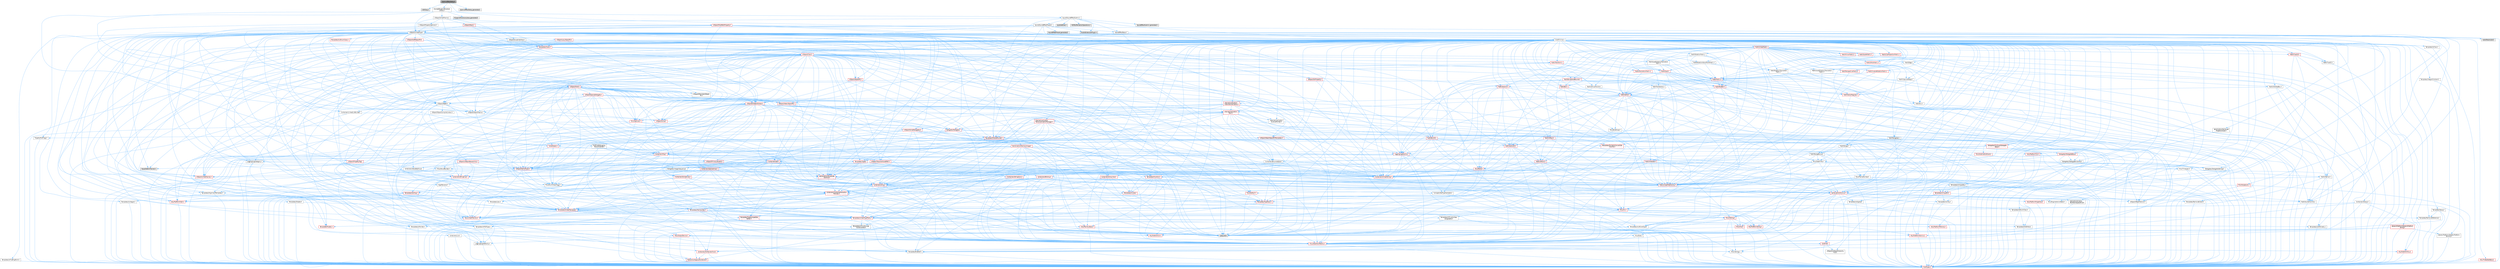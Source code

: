 digraph "SubmixEffectDelay.h"
{
 // INTERACTIVE_SVG=YES
 // LATEX_PDF_SIZE
  bgcolor="transparent";
  edge [fontname=Helvetica,fontsize=10,labelfontname=Helvetica,labelfontsize=10];
  node [fontname=Helvetica,fontsize=10,shape=box,height=0.2,width=0.4];
  Node1 [id="Node000001",label="SubmixEffectDelay.h",height=0.2,width=0.4,color="gray40", fillcolor="grey60", style="filled", fontcolor="black",tooltip=" "];
  Node1 -> Node2 [id="edge1_Node000001_Node000002",color="steelblue1",style="solid",tooltip=" "];
  Node2 [id="Node000002",label="DSP/Dsp.h",height=0.2,width=0.4,color="grey60", fillcolor="#E0E0E0", style="filled",tooltip=" "];
  Node1 -> Node3 [id="edge2_Node000001_Node000003",color="steelblue1",style="solid",tooltip=" "];
  Node3 [id="Node000003",label="Kismet/BlueprintFunction\lLibrary.h",height=0.2,width=0.4,color="grey40", fillcolor="white", style="filled",URL="$d3/d94/BlueprintFunctionLibrary_8h.html",tooltip=" "];
  Node3 -> Node4 [id="edge3_Node000003_Node000004",color="steelblue1",style="solid",tooltip=" "];
  Node4 [id="Node000004",label="CoreMinimal.h",height=0.2,width=0.4,color="grey40", fillcolor="white", style="filled",URL="$d7/d67/CoreMinimal_8h.html",tooltip=" "];
  Node4 -> Node5 [id="edge4_Node000004_Node000005",color="steelblue1",style="solid",tooltip=" "];
  Node5 [id="Node000005",label="CoreTypes.h",height=0.2,width=0.4,color="red", fillcolor="#FFF0F0", style="filled",URL="$dc/dec/CoreTypes_8h.html",tooltip=" "];
  Node4 -> Node19 [id="edge5_Node000004_Node000019",color="steelblue1",style="solid",tooltip=" "];
  Node19 [id="Node000019",label="CoreFwd.h",height=0.2,width=0.4,color="red", fillcolor="#FFF0F0", style="filled",URL="$d1/d1e/CoreFwd_8h.html",tooltip=" "];
  Node19 -> Node5 [id="edge6_Node000019_Node000005",color="steelblue1",style="solid",tooltip=" "];
  Node19 -> Node20 [id="edge7_Node000019_Node000020",color="steelblue1",style="solid",tooltip=" "];
  Node20 [id="Node000020",label="Containers/ContainersFwd.h",height=0.2,width=0.4,color="red", fillcolor="#FFF0F0", style="filled",URL="$d4/d0a/ContainersFwd_8h.html",tooltip=" "];
  Node20 -> Node5 [id="edge8_Node000020_Node000005",color="steelblue1",style="solid",tooltip=" "];
  Node20 -> Node21 [id="edge9_Node000020_Node000021",color="steelblue1",style="solid",tooltip=" "];
  Node21 [id="Node000021",label="Traits/IsContiguousContainer.h",height=0.2,width=0.4,color="red", fillcolor="#FFF0F0", style="filled",URL="$d5/d3c/IsContiguousContainer_8h.html",tooltip=" "];
  Node21 -> Node5 [id="edge10_Node000021_Node000005",color="steelblue1",style="solid",tooltip=" "];
  Node19 -> Node25 [id="edge11_Node000019_Node000025",color="steelblue1",style="solid",tooltip=" "];
  Node25 [id="Node000025",label="UObject/UObjectHierarchy\lFwd.h",height=0.2,width=0.4,color="grey40", fillcolor="white", style="filled",URL="$d3/d13/UObjectHierarchyFwd_8h.html",tooltip=" "];
  Node4 -> Node25 [id="edge12_Node000004_Node000025",color="steelblue1",style="solid",tooltip=" "];
  Node4 -> Node20 [id="edge13_Node000004_Node000020",color="steelblue1",style="solid",tooltip=" "];
  Node4 -> Node26 [id="edge14_Node000004_Node000026",color="steelblue1",style="solid",tooltip=" "];
  Node26 [id="Node000026",label="Misc/VarArgs.h",height=0.2,width=0.4,color="grey40", fillcolor="white", style="filled",URL="$d5/d6f/VarArgs_8h.html",tooltip=" "];
  Node26 -> Node5 [id="edge15_Node000026_Node000005",color="steelblue1",style="solid",tooltip=" "];
  Node4 -> Node27 [id="edge16_Node000004_Node000027",color="steelblue1",style="solid",tooltip=" "];
  Node27 [id="Node000027",label="Logging/LogVerbosity.h",height=0.2,width=0.4,color="grey40", fillcolor="white", style="filled",URL="$d2/d8f/LogVerbosity_8h.html",tooltip=" "];
  Node27 -> Node5 [id="edge17_Node000027_Node000005",color="steelblue1",style="solid",tooltip=" "];
  Node4 -> Node28 [id="edge18_Node000004_Node000028",color="steelblue1",style="solid",tooltip=" "];
  Node28 [id="Node000028",label="Misc/OutputDevice.h",height=0.2,width=0.4,color="red", fillcolor="#FFF0F0", style="filled",URL="$d7/d32/OutputDevice_8h.html",tooltip=" "];
  Node28 -> Node19 [id="edge19_Node000028_Node000019",color="steelblue1",style="solid",tooltip=" "];
  Node28 -> Node5 [id="edge20_Node000028_Node000005",color="steelblue1",style="solid",tooltip=" "];
  Node28 -> Node27 [id="edge21_Node000028_Node000027",color="steelblue1",style="solid",tooltip=" "];
  Node28 -> Node26 [id="edge22_Node000028_Node000026",color="steelblue1",style="solid",tooltip=" "];
  Node4 -> Node34 [id="edge23_Node000004_Node000034",color="steelblue1",style="solid",tooltip=" "];
  Node34 [id="Node000034",label="HAL/PlatformCrt.h",height=0.2,width=0.4,color="red", fillcolor="#FFF0F0", style="filled",URL="$d8/d75/PlatformCrt_8h.html",tooltip=" "];
  Node4 -> Node44 [id="edge24_Node000004_Node000044",color="steelblue1",style="solid",tooltip=" "];
  Node44 [id="Node000044",label="HAL/PlatformMisc.h",height=0.2,width=0.4,color="red", fillcolor="#FFF0F0", style="filled",URL="$d0/df5/PlatformMisc_8h.html",tooltip=" "];
  Node44 -> Node5 [id="edge25_Node000044_Node000005",color="steelblue1",style="solid",tooltip=" "];
  Node4 -> Node63 [id="edge26_Node000004_Node000063",color="steelblue1",style="solid",tooltip=" "];
  Node63 [id="Node000063",label="Misc/AssertionMacros.h",height=0.2,width=0.4,color="red", fillcolor="#FFF0F0", style="filled",URL="$d0/dfa/AssertionMacros_8h.html",tooltip=" "];
  Node63 -> Node5 [id="edge27_Node000063_Node000005",color="steelblue1",style="solid",tooltip=" "];
  Node63 -> Node44 [id="edge28_Node000063_Node000044",color="steelblue1",style="solid",tooltip=" "];
  Node63 -> Node64 [id="edge29_Node000063_Node000064",color="steelblue1",style="solid",tooltip=" "];
  Node64 [id="Node000064",label="Templates/EnableIf.h",height=0.2,width=0.4,color="grey40", fillcolor="white", style="filled",URL="$d7/d60/EnableIf_8h.html",tooltip=" "];
  Node64 -> Node5 [id="edge30_Node000064_Node000005",color="steelblue1",style="solid",tooltip=" "];
  Node63 -> Node26 [id="edge31_Node000063_Node000026",color="steelblue1",style="solid",tooltip=" "];
  Node4 -> Node72 [id="edge32_Node000004_Node000072",color="steelblue1",style="solid",tooltip=" "];
  Node72 [id="Node000072",label="Templates/IsPointer.h",height=0.2,width=0.4,color="grey40", fillcolor="white", style="filled",URL="$d7/d05/IsPointer_8h.html",tooltip=" "];
  Node72 -> Node5 [id="edge33_Node000072_Node000005",color="steelblue1",style="solid",tooltip=" "];
  Node4 -> Node73 [id="edge34_Node000004_Node000073",color="steelblue1",style="solid",tooltip=" "];
  Node73 [id="Node000073",label="HAL/PlatformMemory.h",height=0.2,width=0.4,color="red", fillcolor="#FFF0F0", style="filled",URL="$de/d68/PlatformMemory_8h.html",tooltip=" "];
  Node73 -> Node5 [id="edge35_Node000073_Node000005",color="steelblue1",style="solid",tooltip=" "];
  Node4 -> Node56 [id="edge36_Node000004_Node000056",color="steelblue1",style="solid",tooltip=" "];
  Node56 [id="Node000056",label="HAL/PlatformAtomics.h",height=0.2,width=0.4,color="red", fillcolor="#FFF0F0", style="filled",URL="$d3/d36/PlatformAtomics_8h.html",tooltip=" "];
  Node56 -> Node5 [id="edge37_Node000056_Node000005",color="steelblue1",style="solid",tooltip=" "];
  Node4 -> Node78 [id="edge38_Node000004_Node000078",color="steelblue1",style="solid",tooltip=" "];
  Node78 [id="Node000078",label="Misc/Exec.h",height=0.2,width=0.4,color="grey40", fillcolor="white", style="filled",URL="$de/ddb/Exec_8h.html",tooltip=" "];
  Node78 -> Node5 [id="edge39_Node000078_Node000005",color="steelblue1",style="solid",tooltip=" "];
  Node78 -> Node63 [id="edge40_Node000078_Node000063",color="steelblue1",style="solid",tooltip=" "];
  Node4 -> Node79 [id="edge41_Node000004_Node000079",color="steelblue1",style="solid",tooltip=" "];
  Node79 [id="Node000079",label="HAL/MemoryBase.h",height=0.2,width=0.4,color="red", fillcolor="#FFF0F0", style="filled",URL="$d6/d9f/MemoryBase_8h.html",tooltip=" "];
  Node79 -> Node5 [id="edge42_Node000079_Node000005",color="steelblue1",style="solid",tooltip=" "];
  Node79 -> Node56 [id="edge43_Node000079_Node000056",color="steelblue1",style="solid",tooltip=" "];
  Node79 -> Node34 [id="edge44_Node000079_Node000034",color="steelblue1",style="solid",tooltip=" "];
  Node79 -> Node78 [id="edge45_Node000079_Node000078",color="steelblue1",style="solid",tooltip=" "];
  Node79 -> Node28 [id="edge46_Node000079_Node000028",color="steelblue1",style="solid",tooltip=" "];
  Node4 -> Node89 [id="edge47_Node000004_Node000089",color="steelblue1",style="solid",tooltip=" "];
  Node89 [id="Node000089",label="HAL/UnrealMemory.h",height=0.2,width=0.4,color="red", fillcolor="#FFF0F0", style="filled",URL="$d9/d96/UnrealMemory_8h.html",tooltip=" "];
  Node89 -> Node5 [id="edge48_Node000089_Node000005",color="steelblue1",style="solid",tooltip=" "];
  Node89 -> Node79 [id="edge49_Node000089_Node000079",color="steelblue1",style="solid",tooltip=" "];
  Node89 -> Node73 [id="edge50_Node000089_Node000073",color="steelblue1",style="solid",tooltip=" "];
  Node89 -> Node72 [id="edge51_Node000089_Node000072",color="steelblue1",style="solid",tooltip=" "];
  Node4 -> Node91 [id="edge52_Node000004_Node000091",color="steelblue1",style="solid",tooltip=" "];
  Node91 [id="Node000091",label="Templates/IsArithmetic.h",height=0.2,width=0.4,color="grey40", fillcolor="white", style="filled",URL="$d2/d5d/IsArithmetic_8h.html",tooltip=" "];
  Node91 -> Node5 [id="edge53_Node000091_Node000005",color="steelblue1",style="solid",tooltip=" "];
  Node4 -> Node85 [id="edge54_Node000004_Node000085",color="steelblue1",style="solid",tooltip=" "];
  Node85 [id="Node000085",label="Templates/AndOrNot.h",height=0.2,width=0.4,color="grey40", fillcolor="white", style="filled",URL="$db/d0a/AndOrNot_8h.html",tooltip=" "];
  Node85 -> Node5 [id="edge55_Node000085_Node000005",color="steelblue1",style="solid",tooltip=" "];
  Node4 -> Node92 [id="edge56_Node000004_Node000092",color="steelblue1",style="solid",tooltip=" "];
  Node92 [id="Node000092",label="Templates/IsPODType.h",height=0.2,width=0.4,color="grey40", fillcolor="white", style="filled",URL="$d7/db1/IsPODType_8h.html",tooltip=" "];
  Node92 -> Node5 [id="edge57_Node000092_Node000005",color="steelblue1",style="solid",tooltip=" "];
  Node4 -> Node93 [id="edge58_Node000004_Node000093",color="steelblue1",style="solid",tooltip=" "];
  Node93 [id="Node000093",label="Templates/IsUECoreType.h",height=0.2,width=0.4,color="grey40", fillcolor="white", style="filled",URL="$d1/db8/IsUECoreType_8h.html",tooltip=" "];
  Node93 -> Node5 [id="edge59_Node000093_Node000005",color="steelblue1",style="solid",tooltip=" "];
  Node93 -> Node9 [id="edge60_Node000093_Node000009",color="steelblue1",style="solid",tooltip=" "];
  Node9 [id="Node000009",label="type_traits",height=0.2,width=0.4,color="grey60", fillcolor="#E0E0E0", style="filled",tooltip=" "];
  Node4 -> Node86 [id="edge61_Node000004_Node000086",color="steelblue1",style="solid",tooltip=" "];
  Node86 [id="Node000086",label="Templates/IsTriviallyCopy\lConstructible.h",height=0.2,width=0.4,color="grey40", fillcolor="white", style="filled",URL="$d3/d78/IsTriviallyCopyConstructible_8h.html",tooltip=" "];
  Node86 -> Node5 [id="edge62_Node000086_Node000005",color="steelblue1",style="solid",tooltip=" "];
  Node86 -> Node9 [id="edge63_Node000086_Node000009",color="steelblue1",style="solid",tooltip=" "];
  Node4 -> Node94 [id="edge64_Node000004_Node000094",color="steelblue1",style="solid",tooltip=" "];
  Node94 [id="Node000094",label="Templates/UnrealTypeTraits.h",height=0.2,width=0.4,color="red", fillcolor="#FFF0F0", style="filled",URL="$d2/d2d/UnrealTypeTraits_8h.html",tooltip=" "];
  Node94 -> Node5 [id="edge65_Node000094_Node000005",color="steelblue1",style="solid",tooltip=" "];
  Node94 -> Node72 [id="edge66_Node000094_Node000072",color="steelblue1",style="solid",tooltip=" "];
  Node94 -> Node63 [id="edge67_Node000094_Node000063",color="steelblue1",style="solid",tooltip=" "];
  Node94 -> Node85 [id="edge68_Node000094_Node000085",color="steelblue1",style="solid",tooltip=" "];
  Node94 -> Node64 [id="edge69_Node000094_Node000064",color="steelblue1",style="solid",tooltip=" "];
  Node94 -> Node91 [id="edge70_Node000094_Node000091",color="steelblue1",style="solid",tooltip=" "];
  Node94 -> Node95 [id="edge71_Node000094_Node000095",color="steelblue1",style="solid",tooltip=" "];
  Node95 [id="Node000095",label="Templates/Models.h",height=0.2,width=0.4,color="red", fillcolor="#FFF0F0", style="filled",URL="$d3/d0c/Models_8h.html",tooltip=" "];
  Node94 -> Node92 [id="edge72_Node000094_Node000092",color="steelblue1",style="solid",tooltip=" "];
  Node94 -> Node93 [id="edge73_Node000094_Node000093",color="steelblue1",style="solid",tooltip=" "];
  Node94 -> Node86 [id="edge74_Node000094_Node000086",color="steelblue1",style="solid",tooltip=" "];
  Node4 -> Node64 [id="edge75_Node000004_Node000064",color="steelblue1",style="solid",tooltip=" "];
  Node4 -> Node96 [id="edge76_Node000004_Node000096",color="steelblue1",style="solid",tooltip=" "];
  Node96 [id="Node000096",label="Templates/RemoveReference.h",height=0.2,width=0.4,color="grey40", fillcolor="white", style="filled",URL="$da/dbe/RemoveReference_8h.html",tooltip=" "];
  Node96 -> Node5 [id="edge77_Node000096_Node000005",color="steelblue1",style="solid",tooltip=" "];
  Node4 -> Node97 [id="edge78_Node000004_Node000097",color="steelblue1",style="solid",tooltip=" "];
  Node97 [id="Node000097",label="Templates/IntegralConstant.h",height=0.2,width=0.4,color="grey40", fillcolor="white", style="filled",URL="$db/d1b/IntegralConstant_8h.html",tooltip=" "];
  Node97 -> Node5 [id="edge79_Node000097_Node000005",color="steelblue1",style="solid",tooltip=" "];
  Node4 -> Node98 [id="edge80_Node000004_Node000098",color="steelblue1",style="solid",tooltip=" "];
  Node98 [id="Node000098",label="Templates/IsClass.h",height=0.2,width=0.4,color="grey40", fillcolor="white", style="filled",URL="$db/dcb/IsClass_8h.html",tooltip=" "];
  Node98 -> Node5 [id="edge81_Node000098_Node000005",color="steelblue1",style="solid",tooltip=" "];
  Node4 -> Node99 [id="edge82_Node000004_Node000099",color="steelblue1",style="solid",tooltip=" "];
  Node99 [id="Node000099",label="Templates/TypeCompatible\lBytes.h",height=0.2,width=0.4,color="red", fillcolor="#FFF0F0", style="filled",URL="$df/d0a/TypeCompatibleBytes_8h.html",tooltip=" "];
  Node99 -> Node5 [id="edge83_Node000099_Node000005",color="steelblue1",style="solid",tooltip=" "];
  Node99 -> Node9 [id="edge84_Node000099_Node000009",color="steelblue1",style="solid",tooltip=" "];
  Node4 -> Node21 [id="edge85_Node000004_Node000021",color="steelblue1",style="solid",tooltip=" "];
  Node4 -> Node100 [id="edge86_Node000004_Node000100",color="steelblue1",style="solid",tooltip=" "];
  Node100 [id="Node000100",label="Templates/UnrealTemplate.h",height=0.2,width=0.4,color="red", fillcolor="#FFF0F0", style="filled",URL="$d4/d24/UnrealTemplate_8h.html",tooltip=" "];
  Node100 -> Node5 [id="edge87_Node000100_Node000005",color="steelblue1",style="solid",tooltip=" "];
  Node100 -> Node72 [id="edge88_Node000100_Node000072",color="steelblue1",style="solid",tooltip=" "];
  Node100 -> Node89 [id="edge89_Node000100_Node000089",color="steelblue1",style="solid",tooltip=" "];
  Node100 -> Node94 [id="edge90_Node000100_Node000094",color="steelblue1",style="solid",tooltip=" "];
  Node100 -> Node96 [id="edge91_Node000100_Node000096",color="steelblue1",style="solid",tooltip=" "];
  Node100 -> Node99 [id="edge92_Node000100_Node000099",color="steelblue1",style="solid",tooltip=" "];
  Node100 -> Node21 [id="edge93_Node000100_Node000021",color="steelblue1",style="solid",tooltip=" "];
  Node100 -> Node9 [id="edge94_Node000100_Node000009",color="steelblue1",style="solid",tooltip=" "];
  Node4 -> Node49 [id="edge95_Node000004_Node000049",color="steelblue1",style="solid",tooltip=" "];
  Node49 [id="Node000049",label="Math/NumericLimits.h",height=0.2,width=0.4,color="grey40", fillcolor="white", style="filled",URL="$df/d1b/NumericLimits_8h.html",tooltip=" "];
  Node49 -> Node5 [id="edge96_Node000049_Node000005",color="steelblue1",style="solid",tooltip=" "];
  Node4 -> Node104 [id="edge97_Node000004_Node000104",color="steelblue1",style="solid",tooltip=" "];
  Node104 [id="Node000104",label="HAL/PlatformMath.h",height=0.2,width=0.4,color="red", fillcolor="#FFF0F0", style="filled",URL="$dc/d53/PlatformMath_8h.html",tooltip=" "];
  Node104 -> Node5 [id="edge98_Node000104_Node000005",color="steelblue1",style="solid",tooltip=" "];
  Node4 -> Node87 [id="edge99_Node000004_Node000087",color="steelblue1",style="solid",tooltip=" "];
  Node87 [id="Node000087",label="Templates/IsTriviallyCopy\lAssignable.h",height=0.2,width=0.4,color="grey40", fillcolor="white", style="filled",URL="$d2/df2/IsTriviallyCopyAssignable_8h.html",tooltip=" "];
  Node87 -> Node5 [id="edge100_Node000087_Node000005",color="steelblue1",style="solid",tooltip=" "];
  Node87 -> Node9 [id="edge101_Node000087_Node000009",color="steelblue1",style="solid",tooltip=" "];
  Node4 -> Node112 [id="edge102_Node000004_Node000112",color="steelblue1",style="solid",tooltip=" "];
  Node112 [id="Node000112",label="Templates/MemoryOps.h",height=0.2,width=0.4,color="red", fillcolor="#FFF0F0", style="filled",URL="$db/dea/MemoryOps_8h.html",tooltip=" "];
  Node112 -> Node5 [id="edge103_Node000112_Node000005",color="steelblue1",style="solid",tooltip=" "];
  Node112 -> Node89 [id="edge104_Node000112_Node000089",color="steelblue1",style="solid",tooltip=" "];
  Node112 -> Node87 [id="edge105_Node000112_Node000087",color="steelblue1",style="solid",tooltip=" "];
  Node112 -> Node86 [id="edge106_Node000112_Node000086",color="steelblue1",style="solid",tooltip=" "];
  Node112 -> Node94 [id="edge107_Node000112_Node000094",color="steelblue1",style="solid",tooltip=" "];
  Node112 -> Node9 [id="edge108_Node000112_Node000009",color="steelblue1",style="solid",tooltip=" "];
  Node4 -> Node113 [id="edge109_Node000004_Node000113",color="steelblue1",style="solid",tooltip=" "];
  Node113 [id="Node000113",label="Containers/ContainerAllocation\lPolicies.h",height=0.2,width=0.4,color="red", fillcolor="#FFF0F0", style="filled",URL="$d7/dff/ContainerAllocationPolicies_8h.html",tooltip=" "];
  Node113 -> Node5 [id="edge110_Node000113_Node000005",color="steelblue1",style="solid",tooltip=" "];
  Node113 -> Node113 [id="edge111_Node000113_Node000113",color="steelblue1",style="solid",tooltip=" "];
  Node113 -> Node104 [id="edge112_Node000113_Node000104",color="steelblue1",style="solid",tooltip=" "];
  Node113 -> Node89 [id="edge113_Node000113_Node000089",color="steelblue1",style="solid",tooltip=" "];
  Node113 -> Node49 [id="edge114_Node000113_Node000049",color="steelblue1",style="solid",tooltip=" "];
  Node113 -> Node63 [id="edge115_Node000113_Node000063",color="steelblue1",style="solid",tooltip=" "];
  Node113 -> Node112 [id="edge116_Node000113_Node000112",color="steelblue1",style="solid",tooltip=" "];
  Node113 -> Node99 [id="edge117_Node000113_Node000099",color="steelblue1",style="solid",tooltip=" "];
  Node113 -> Node9 [id="edge118_Node000113_Node000009",color="steelblue1",style="solid",tooltip=" "];
  Node4 -> Node116 [id="edge119_Node000004_Node000116",color="steelblue1",style="solid",tooltip=" "];
  Node116 [id="Node000116",label="Templates/IsEnumClass.h",height=0.2,width=0.4,color="grey40", fillcolor="white", style="filled",URL="$d7/d15/IsEnumClass_8h.html",tooltip=" "];
  Node116 -> Node5 [id="edge120_Node000116_Node000005",color="steelblue1",style="solid",tooltip=" "];
  Node116 -> Node85 [id="edge121_Node000116_Node000085",color="steelblue1",style="solid",tooltip=" "];
  Node4 -> Node117 [id="edge122_Node000004_Node000117",color="steelblue1",style="solid",tooltip=" "];
  Node117 [id="Node000117",label="HAL/PlatformProperties.h",height=0.2,width=0.4,color="red", fillcolor="#FFF0F0", style="filled",URL="$d9/db0/PlatformProperties_8h.html",tooltip=" "];
  Node117 -> Node5 [id="edge123_Node000117_Node000005",color="steelblue1",style="solid",tooltip=" "];
  Node4 -> Node120 [id="edge124_Node000004_Node000120",color="steelblue1",style="solid",tooltip=" "];
  Node120 [id="Node000120",label="Misc/EngineVersionBase.h",height=0.2,width=0.4,color="grey40", fillcolor="white", style="filled",URL="$d5/d2b/EngineVersionBase_8h.html",tooltip=" "];
  Node120 -> Node5 [id="edge125_Node000120_Node000005",color="steelblue1",style="solid",tooltip=" "];
  Node4 -> Node121 [id="edge126_Node000004_Node000121",color="steelblue1",style="solid",tooltip=" "];
  Node121 [id="Node000121",label="Internationalization\l/TextNamespaceFwd.h",height=0.2,width=0.4,color="grey40", fillcolor="white", style="filled",URL="$d8/d97/TextNamespaceFwd_8h.html",tooltip=" "];
  Node121 -> Node5 [id="edge127_Node000121_Node000005",color="steelblue1",style="solid",tooltip=" "];
  Node4 -> Node122 [id="edge128_Node000004_Node000122",color="steelblue1",style="solid",tooltip=" "];
  Node122 [id="Node000122",label="Serialization/Archive.h",height=0.2,width=0.4,color="red", fillcolor="#FFF0F0", style="filled",URL="$d7/d3b/Archive_8h.html",tooltip=" "];
  Node122 -> Node19 [id="edge129_Node000122_Node000019",color="steelblue1",style="solid",tooltip=" "];
  Node122 -> Node5 [id="edge130_Node000122_Node000005",color="steelblue1",style="solid",tooltip=" "];
  Node122 -> Node117 [id="edge131_Node000122_Node000117",color="steelblue1",style="solid",tooltip=" "];
  Node122 -> Node121 [id="edge132_Node000122_Node000121",color="steelblue1",style="solid",tooltip=" "];
  Node122 -> Node63 [id="edge133_Node000122_Node000063",color="steelblue1",style="solid",tooltip=" "];
  Node122 -> Node120 [id="edge134_Node000122_Node000120",color="steelblue1",style="solid",tooltip=" "];
  Node122 -> Node26 [id="edge135_Node000122_Node000026",color="steelblue1",style="solid",tooltip=" "];
  Node122 -> Node64 [id="edge136_Node000122_Node000064",color="steelblue1",style="solid",tooltip=" "];
  Node122 -> Node116 [id="edge137_Node000122_Node000116",color="steelblue1",style="solid",tooltip=" "];
  Node122 -> Node109 [id="edge138_Node000122_Node000109",color="steelblue1",style="solid",tooltip=" "];
  Node109 [id="Node000109",label="Templates/IsSigned.h",height=0.2,width=0.4,color="grey40", fillcolor="white", style="filled",URL="$d8/dd8/IsSigned_8h.html",tooltip=" "];
  Node109 -> Node5 [id="edge139_Node000109_Node000005",color="steelblue1",style="solid",tooltip=" "];
  Node122 -> Node100 [id="edge140_Node000122_Node000100",color="steelblue1",style="solid",tooltip=" "];
  Node122 -> Node125 [id="edge141_Node000122_Node000125",color="steelblue1",style="solid",tooltip=" "];
  Node125 [id="Node000125",label="UObject/ObjectVersion.h",height=0.2,width=0.4,color="grey40", fillcolor="white", style="filled",URL="$da/d63/ObjectVersion_8h.html",tooltip=" "];
  Node125 -> Node5 [id="edge142_Node000125_Node000005",color="steelblue1",style="solid",tooltip=" "];
  Node4 -> Node126 [id="edge143_Node000004_Node000126",color="steelblue1",style="solid",tooltip=" "];
  Node126 [id="Node000126",label="Templates/Less.h",height=0.2,width=0.4,color="grey40", fillcolor="white", style="filled",URL="$de/dc8/Less_8h.html",tooltip=" "];
  Node126 -> Node5 [id="edge144_Node000126_Node000005",color="steelblue1",style="solid",tooltip=" "];
  Node126 -> Node100 [id="edge145_Node000126_Node000100",color="steelblue1",style="solid",tooltip=" "];
  Node4 -> Node127 [id="edge146_Node000004_Node000127",color="steelblue1",style="solid",tooltip=" "];
  Node127 [id="Node000127",label="Templates/Sorting.h",height=0.2,width=0.4,color="red", fillcolor="#FFF0F0", style="filled",URL="$d3/d9e/Sorting_8h.html",tooltip=" "];
  Node127 -> Node5 [id="edge147_Node000127_Node000005",color="steelblue1",style="solid",tooltip=" "];
  Node127 -> Node104 [id="edge148_Node000127_Node000104",color="steelblue1",style="solid",tooltip=" "];
  Node127 -> Node126 [id="edge149_Node000127_Node000126",color="steelblue1",style="solid",tooltip=" "];
  Node4 -> Node138 [id="edge150_Node000004_Node000138",color="steelblue1",style="solid",tooltip=" "];
  Node138 [id="Node000138",label="Misc/Char.h",height=0.2,width=0.4,color="red", fillcolor="#FFF0F0", style="filled",URL="$d0/d58/Char_8h.html",tooltip=" "];
  Node138 -> Node5 [id="edge151_Node000138_Node000005",color="steelblue1",style="solid",tooltip=" "];
  Node138 -> Node9 [id="edge152_Node000138_Node000009",color="steelblue1",style="solid",tooltip=" "];
  Node4 -> Node141 [id="edge153_Node000004_Node000141",color="steelblue1",style="solid",tooltip=" "];
  Node141 [id="Node000141",label="GenericPlatform/GenericPlatform\lStricmp.h",height=0.2,width=0.4,color="grey40", fillcolor="white", style="filled",URL="$d2/d86/GenericPlatformStricmp_8h.html",tooltip=" "];
  Node141 -> Node5 [id="edge154_Node000141_Node000005",color="steelblue1",style="solid",tooltip=" "];
  Node4 -> Node142 [id="edge155_Node000004_Node000142",color="steelblue1",style="solid",tooltip=" "];
  Node142 [id="Node000142",label="GenericPlatform/GenericPlatform\lString.h",height=0.2,width=0.4,color="red", fillcolor="#FFF0F0", style="filled",URL="$dd/d20/GenericPlatformString_8h.html",tooltip=" "];
  Node142 -> Node5 [id="edge156_Node000142_Node000005",color="steelblue1",style="solid",tooltip=" "];
  Node142 -> Node141 [id="edge157_Node000142_Node000141",color="steelblue1",style="solid",tooltip=" "];
  Node142 -> Node64 [id="edge158_Node000142_Node000064",color="steelblue1",style="solid",tooltip=" "];
  Node142 -> Node9 [id="edge159_Node000142_Node000009",color="steelblue1",style="solid",tooltip=" "];
  Node4 -> Node75 [id="edge160_Node000004_Node000075",color="steelblue1",style="solid",tooltip=" "];
  Node75 [id="Node000075",label="HAL/PlatformString.h",height=0.2,width=0.4,color="red", fillcolor="#FFF0F0", style="filled",URL="$db/db5/PlatformString_8h.html",tooltip=" "];
  Node75 -> Node5 [id="edge161_Node000075_Node000005",color="steelblue1",style="solid",tooltip=" "];
  Node4 -> Node145 [id="edge162_Node000004_Node000145",color="steelblue1",style="solid",tooltip=" "];
  Node145 [id="Node000145",label="Misc/CString.h",height=0.2,width=0.4,color="red", fillcolor="#FFF0F0", style="filled",URL="$d2/d49/CString_8h.html",tooltip=" "];
  Node145 -> Node5 [id="edge163_Node000145_Node000005",color="steelblue1",style="solid",tooltip=" "];
  Node145 -> Node34 [id="edge164_Node000145_Node000034",color="steelblue1",style="solid",tooltip=" "];
  Node145 -> Node75 [id="edge165_Node000145_Node000075",color="steelblue1",style="solid",tooltip=" "];
  Node145 -> Node63 [id="edge166_Node000145_Node000063",color="steelblue1",style="solid",tooltip=" "];
  Node145 -> Node138 [id="edge167_Node000145_Node000138",color="steelblue1",style="solid",tooltip=" "];
  Node145 -> Node26 [id="edge168_Node000145_Node000026",color="steelblue1",style="solid",tooltip=" "];
  Node4 -> Node146 [id="edge169_Node000004_Node000146",color="steelblue1",style="solid",tooltip=" "];
  Node146 [id="Node000146",label="Misc/Crc.h",height=0.2,width=0.4,color="red", fillcolor="#FFF0F0", style="filled",URL="$d4/dd2/Crc_8h.html",tooltip=" "];
  Node146 -> Node5 [id="edge170_Node000146_Node000005",color="steelblue1",style="solid",tooltip=" "];
  Node146 -> Node75 [id="edge171_Node000146_Node000075",color="steelblue1",style="solid",tooltip=" "];
  Node146 -> Node63 [id="edge172_Node000146_Node000063",color="steelblue1",style="solid",tooltip=" "];
  Node146 -> Node145 [id="edge173_Node000146_Node000145",color="steelblue1",style="solid",tooltip=" "];
  Node146 -> Node138 [id="edge174_Node000146_Node000138",color="steelblue1",style="solid",tooltip=" "];
  Node146 -> Node94 [id="edge175_Node000146_Node000094",color="steelblue1",style="solid",tooltip=" "];
  Node4 -> Node137 [id="edge176_Node000004_Node000137",color="steelblue1",style="solid",tooltip=" "];
  Node137 [id="Node000137",label="Math/UnrealMathUtility.h",height=0.2,width=0.4,color="red", fillcolor="#FFF0F0", style="filled",URL="$db/db8/UnrealMathUtility_8h.html",tooltip=" "];
  Node137 -> Node5 [id="edge177_Node000137_Node000005",color="steelblue1",style="solid",tooltip=" "];
  Node137 -> Node63 [id="edge178_Node000137_Node000063",color="steelblue1",style="solid",tooltip=" "];
  Node137 -> Node104 [id="edge179_Node000137_Node000104",color="steelblue1",style="solid",tooltip=" "];
  Node4 -> Node147 [id="edge180_Node000004_Node000147",color="steelblue1",style="solid",tooltip=" "];
  Node147 [id="Node000147",label="Containers/UnrealString.h",height=0.2,width=0.4,color="red", fillcolor="#FFF0F0", style="filled",URL="$d5/dba/UnrealString_8h.html",tooltip=" "];
  Node4 -> Node151 [id="edge181_Node000004_Node000151",color="steelblue1",style="solid",tooltip=" "];
  Node151 [id="Node000151",label="Containers/Array.h",height=0.2,width=0.4,color="red", fillcolor="#FFF0F0", style="filled",URL="$df/dd0/Array_8h.html",tooltip=" "];
  Node151 -> Node5 [id="edge182_Node000151_Node000005",color="steelblue1",style="solid",tooltip=" "];
  Node151 -> Node63 [id="edge183_Node000151_Node000063",color="steelblue1",style="solid",tooltip=" "];
  Node151 -> Node89 [id="edge184_Node000151_Node000089",color="steelblue1",style="solid",tooltip=" "];
  Node151 -> Node94 [id="edge185_Node000151_Node000094",color="steelblue1",style="solid",tooltip=" "];
  Node151 -> Node100 [id="edge186_Node000151_Node000100",color="steelblue1",style="solid",tooltip=" "];
  Node151 -> Node113 [id="edge187_Node000151_Node000113",color="steelblue1",style="solid",tooltip=" "];
  Node151 -> Node122 [id="edge188_Node000151_Node000122",color="steelblue1",style="solid",tooltip=" "];
  Node151 -> Node172 [id="edge189_Node000151_Node000172",color="steelblue1",style="solid",tooltip=" "];
  Node172 [id="Node000172",label="Concepts/GetTypeHashable.h",height=0.2,width=0.4,color="grey40", fillcolor="white", style="filled",URL="$d3/da2/GetTypeHashable_8h.html",tooltip=" "];
  Node172 -> Node5 [id="edge190_Node000172_Node000005",color="steelblue1",style="solid",tooltip=" "];
  Node172 -> Node163 [id="edge191_Node000172_Node000163",color="steelblue1",style="solid",tooltip=" "];
  Node163 [id="Node000163",label="Templates/TypeHash.h",height=0.2,width=0.4,color="red", fillcolor="#FFF0F0", style="filled",URL="$d1/d62/TypeHash_8h.html",tooltip=" "];
  Node163 -> Node5 [id="edge192_Node000163_Node000005",color="steelblue1",style="solid",tooltip=" "];
  Node163 -> Node146 [id="edge193_Node000163_Node000146",color="steelblue1",style="solid",tooltip=" "];
  Node163 -> Node9 [id="edge194_Node000163_Node000009",color="steelblue1",style="solid",tooltip=" "];
  Node151 -> Node130 [id="edge195_Node000151_Node000130",color="steelblue1",style="solid",tooltip=" "];
  Node130 [id="Node000130",label="Templates/Invoke.h",height=0.2,width=0.4,color="red", fillcolor="#FFF0F0", style="filled",URL="$d7/deb/Invoke_8h.html",tooltip=" "];
  Node130 -> Node5 [id="edge196_Node000130_Node000005",color="steelblue1",style="solid",tooltip=" "];
  Node130 -> Node100 [id="edge197_Node000130_Node000100",color="steelblue1",style="solid",tooltip=" "];
  Node130 -> Node9 [id="edge198_Node000130_Node000009",color="steelblue1",style="solid",tooltip=" "];
  Node151 -> Node126 [id="edge199_Node000151_Node000126",color="steelblue1",style="solid",tooltip=" "];
  Node151 -> Node127 [id="edge200_Node000151_Node000127",color="steelblue1",style="solid",tooltip=" "];
  Node151 -> Node174 [id="edge201_Node000151_Node000174",color="steelblue1",style="solid",tooltip=" "];
  Node174 [id="Node000174",label="Templates/AlignmentTemplates.h",height=0.2,width=0.4,color="grey40", fillcolor="white", style="filled",URL="$dd/d32/AlignmentTemplates_8h.html",tooltip=" "];
  Node174 -> Node5 [id="edge202_Node000174_Node000005",color="steelblue1",style="solid",tooltip=" "];
  Node174 -> Node83 [id="edge203_Node000174_Node000083",color="steelblue1",style="solid",tooltip=" "];
  Node83 [id="Node000083",label="Templates/IsIntegral.h",height=0.2,width=0.4,color="grey40", fillcolor="white", style="filled",URL="$da/d64/IsIntegral_8h.html",tooltip=" "];
  Node83 -> Node5 [id="edge204_Node000083_Node000005",color="steelblue1",style="solid",tooltip=" "];
  Node174 -> Node72 [id="edge205_Node000174_Node000072",color="steelblue1",style="solid",tooltip=" "];
  Node151 -> Node9 [id="edge206_Node000151_Node000009",color="steelblue1",style="solid",tooltip=" "];
  Node4 -> Node175 [id="edge207_Node000004_Node000175",color="steelblue1",style="solid",tooltip=" "];
  Node175 [id="Node000175",label="Misc/FrameNumber.h",height=0.2,width=0.4,color="grey40", fillcolor="white", style="filled",URL="$dd/dbd/FrameNumber_8h.html",tooltip=" "];
  Node175 -> Node5 [id="edge208_Node000175_Node000005",color="steelblue1",style="solid",tooltip=" "];
  Node175 -> Node49 [id="edge209_Node000175_Node000049",color="steelblue1",style="solid",tooltip=" "];
  Node175 -> Node137 [id="edge210_Node000175_Node000137",color="steelblue1",style="solid",tooltip=" "];
  Node175 -> Node64 [id="edge211_Node000175_Node000064",color="steelblue1",style="solid",tooltip=" "];
  Node175 -> Node94 [id="edge212_Node000175_Node000094",color="steelblue1",style="solid",tooltip=" "];
  Node4 -> Node176 [id="edge213_Node000004_Node000176",color="steelblue1",style="solid",tooltip=" "];
  Node176 [id="Node000176",label="Misc/Timespan.h",height=0.2,width=0.4,color="grey40", fillcolor="white", style="filled",URL="$da/dd9/Timespan_8h.html",tooltip=" "];
  Node176 -> Node5 [id="edge214_Node000176_Node000005",color="steelblue1",style="solid",tooltip=" "];
  Node176 -> Node177 [id="edge215_Node000176_Node000177",color="steelblue1",style="solid",tooltip=" "];
  Node177 [id="Node000177",label="Math/Interval.h",height=0.2,width=0.4,color="grey40", fillcolor="white", style="filled",URL="$d1/d55/Interval_8h.html",tooltip=" "];
  Node177 -> Node5 [id="edge216_Node000177_Node000005",color="steelblue1",style="solid",tooltip=" "];
  Node177 -> Node91 [id="edge217_Node000177_Node000091",color="steelblue1",style="solid",tooltip=" "];
  Node177 -> Node94 [id="edge218_Node000177_Node000094",color="steelblue1",style="solid",tooltip=" "];
  Node177 -> Node49 [id="edge219_Node000177_Node000049",color="steelblue1",style="solid",tooltip=" "];
  Node177 -> Node137 [id="edge220_Node000177_Node000137",color="steelblue1",style="solid",tooltip=" "];
  Node176 -> Node137 [id="edge221_Node000176_Node000137",color="steelblue1",style="solid",tooltip=" "];
  Node176 -> Node63 [id="edge222_Node000176_Node000063",color="steelblue1",style="solid",tooltip=" "];
  Node4 -> Node178 [id="edge223_Node000004_Node000178",color="steelblue1",style="solid",tooltip=" "];
  Node178 [id="Node000178",label="Containers/StringConv.h",height=0.2,width=0.4,color="red", fillcolor="#FFF0F0", style="filled",URL="$d3/ddf/StringConv_8h.html",tooltip=" "];
  Node178 -> Node5 [id="edge224_Node000178_Node000005",color="steelblue1",style="solid",tooltip=" "];
  Node178 -> Node63 [id="edge225_Node000178_Node000063",color="steelblue1",style="solid",tooltip=" "];
  Node178 -> Node113 [id="edge226_Node000178_Node000113",color="steelblue1",style="solid",tooltip=" "];
  Node178 -> Node151 [id="edge227_Node000178_Node000151",color="steelblue1",style="solid",tooltip=" "];
  Node178 -> Node145 [id="edge228_Node000178_Node000145",color="steelblue1",style="solid",tooltip=" "];
  Node178 -> Node179 [id="edge229_Node000178_Node000179",color="steelblue1",style="solid",tooltip=" "];
  Node179 [id="Node000179",label="Templates/IsArray.h",height=0.2,width=0.4,color="grey40", fillcolor="white", style="filled",URL="$d8/d8d/IsArray_8h.html",tooltip=" "];
  Node179 -> Node5 [id="edge230_Node000179_Node000005",color="steelblue1",style="solid",tooltip=" "];
  Node178 -> Node100 [id="edge231_Node000178_Node000100",color="steelblue1",style="solid",tooltip=" "];
  Node178 -> Node94 [id="edge232_Node000178_Node000094",color="steelblue1",style="solid",tooltip=" "];
  Node178 -> Node21 [id="edge233_Node000178_Node000021",color="steelblue1",style="solid",tooltip=" "];
  Node178 -> Node9 [id="edge234_Node000178_Node000009",color="steelblue1",style="solid",tooltip=" "];
  Node4 -> Node180 [id="edge235_Node000004_Node000180",color="steelblue1",style="solid",tooltip=" "];
  Node180 [id="Node000180",label="UObject/UnrealNames.h",height=0.2,width=0.4,color="red", fillcolor="#FFF0F0", style="filled",URL="$d8/db1/UnrealNames_8h.html",tooltip=" "];
  Node180 -> Node5 [id="edge236_Node000180_Node000005",color="steelblue1",style="solid",tooltip=" "];
  Node4 -> Node182 [id="edge237_Node000004_Node000182",color="steelblue1",style="solid",tooltip=" "];
  Node182 [id="Node000182",label="UObject/NameTypes.h",height=0.2,width=0.4,color="red", fillcolor="#FFF0F0", style="filled",URL="$d6/d35/NameTypes_8h.html",tooltip=" "];
  Node182 -> Node5 [id="edge238_Node000182_Node000005",color="steelblue1",style="solid",tooltip=" "];
  Node182 -> Node63 [id="edge239_Node000182_Node000063",color="steelblue1",style="solid",tooltip=" "];
  Node182 -> Node89 [id="edge240_Node000182_Node000089",color="steelblue1",style="solid",tooltip=" "];
  Node182 -> Node94 [id="edge241_Node000182_Node000094",color="steelblue1",style="solid",tooltip=" "];
  Node182 -> Node100 [id="edge242_Node000182_Node000100",color="steelblue1",style="solid",tooltip=" "];
  Node182 -> Node147 [id="edge243_Node000182_Node000147",color="steelblue1",style="solid",tooltip=" "];
  Node182 -> Node178 [id="edge244_Node000182_Node000178",color="steelblue1",style="solid",tooltip=" "];
  Node182 -> Node46 [id="edge245_Node000182_Node000046",color="steelblue1",style="solid",tooltip=" "];
  Node46 [id="Node000046",label="Containers/StringFwd.h",height=0.2,width=0.4,color="red", fillcolor="#FFF0F0", style="filled",URL="$df/d37/StringFwd_8h.html",tooltip=" "];
  Node46 -> Node5 [id="edge246_Node000046_Node000005",color="steelblue1",style="solid",tooltip=" "];
  Node46 -> Node21 [id="edge247_Node000046_Node000021",color="steelblue1",style="solid",tooltip=" "];
  Node182 -> Node180 [id="edge248_Node000182_Node000180",color="steelblue1",style="solid",tooltip=" "];
  Node4 -> Node190 [id="edge249_Node000004_Node000190",color="steelblue1",style="solid",tooltip=" "];
  Node190 [id="Node000190",label="Misc/Parse.h",height=0.2,width=0.4,color="red", fillcolor="#FFF0F0", style="filled",URL="$dc/d71/Parse_8h.html",tooltip=" "];
  Node190 -> Node46 [id="edge250_Node000190_Node000046",color="steelblue1",style="solid",tooltip=" "];
  Node190 -> Node147 [id="edge251_Node000190_Node000147",color="steelblue1",style="solid",tooltip=" "];
  Node190 -> Node5 [id="edge252_Node000190_Node000005",color="steelblue1",style="solid",tooltip=" "];
  Node190 -> Node34 [id="edge253_Node000190_Node000034",color="steelblue1",style="solid",tooltip=" "];
  Node190 -> Node51 [id="edge254_Node000190_Node000051",color="steelblue1",style="solid",tooltip=" "];
  Node51 [id="Node000051",label="Misc/EnumClassFlags.h",height=0.2,width=0.4,color="grey40", fillcolor="white", style="filled",URL="$d8/de7/EnumClassFlags_8h.html",tooltip=" "];
  Node190 -> Node191 [id="edge255_Node000190_Node000191",color="steelblue1",style="solid",tooltip=" "];
  Node191 [id="Node000191",label="Templates/Function.h",height=0.2,width=0.4,color="red", fillcolor="#FFF0F0", style="filled",URL="$df/df5/Function_8h.html",tooltip=" "];
  Node191 -> Node5 [id="edge256_Node000191_Node000005",color="steelblue1",style="solid",tooltip=" "];
  Node191 -> Node63 [id="edge257_Node000191_Node000063",color="steelblue1",style="solid",tooltip=" "];
  Node191 -> Node89 [id="edge258_Node000191_Node000089",color="steelblue1",style="solid",tooltip=" "];
  Node191 -> Node94 [id="edge259_Node000191_Node000094",color="steelblue1",style="solid",tooltip=" "];
  Node191 -> Node130 [id="edge260_Node000191_Node000130",color="steelblue1",style="solid",tooltip=" "];
  Node191 -> Node100 [id="edge261_Node000191_Node000100",color="steelblue1",style="solid",tooltip=" "];
  Node191 -> Node137 [id="edge262_Node000191_Node000137",color="steelblue1",style="solid",tooltip=" "];
  Node191 -> Node9 [id="edge263_Node000191_Node000009",color="steelblue1",style="solid",tooltip=" "];
  Node4 -> Node174 [id="edge264_Node000004_Node000174",color="steelblue1",style="solid",tooltip=" "];
  Node4 -> Node193 [id="edge265_Node000004_Node000193",color="steelblue1",style="solid",tooltip=" "];
  Node193 [id="Node000193",label="Misc/StructBuilder.h",height=0.2,width=0.4,color="grey40", fillcolor="white", style="filled",URL="$d9/db3/StructBuilder_8h.html",tooltip=" "];
  Node193 -> Node5 [id="edge266_Node000193_Node000005",color="steelblue1",style="solid",tooltip=" "];
  Node193 -> Node137 [id="edge267_Node000193_Node000137",color="steelblue1",style="solid",tooltip=" "];
  Node193 -> Node174 [id="edge268_Node000193_Node000174",color="steelblue1",style="solid",tooltip=" "];
  Node4 -> Node106 [id="edge269_Node000004_Node000106",color="steelblue1",style="solid",tooltip=" "];
  Node106 [id="Node000106",label="Templates/Decay.h",height=0.2,width=0.4,color="grey40", fillcolor="white", style="filled",URL="$dd/d0f/Decay_8h.html",tooltip=" "];
  Node106 -> Node5 [id="edge270_Node000106_Node000005",color="steelblue1",style="solid",tooltip=" "];
  Node106 -> Node96 [id="edge271_Node000106_Node000096",color="steelblue1",style="solid",tooltip=" "];
  Node106 -> Node9 [id="edge272_Node000106_Node000009",color="steelblue1",style="solid",tooltip=" "];
  Node4 -> Node194 [id="edge273_Node000004_Node000194",color="steelblue1",style="solid",tooltip=" "];
  Node194 [id="Node000194",label="Templates/PointerIsConvertible\lFromTo.h",height=0.2,width=0.4,color="red", fillcolor="#FFF0F0", style="filled",URL="$d6/d65/PointerIsConvertibleFromTo_8h.html",tooltip=" "];
  Node194 -> Node5 [id="edge274_Node000194_Node000005",color="steelblue1",style="solid",tooltip=" "];
  Node194 -> Node9 [id="edge275_Node000194_Node000009",color="steelblue1",style="solid",tooltip=" "];
  Node4 -> Node130 [id="edge276_Node000004_Node000130",color="steelblue1",style="solid",tooltip=" "];
  Node4 -> Node191 [id="edge277_Node000004_Node000191",color="steelblue1",style="solid",tooltip=" "];
  Node4 -> Node163 [id="edge278_Node000004_Node000163",color="steelblue1",style="solid",tooltip=" "];
  Node4 -> Node195 [id="edge279_Node000004_Node000195",color="steelblue1",style="solid",tooltip=" "];
  Node195 [id="Node000195",label="Containers/ScriptArray.h",height=0.2,width=0.4,color="red", fillcolor="#FFF0F0", style="filled",URL="$dc/daf/ScriptArray_8h.html",tooltip=" "];
  Node195 -> Node5 [id="edge280_Node000195_Node000005",color="steelblue1",style="solid",tooltip=" "];
  Node195 -> Node63 [id="edge281_Node000195_Node000063",color="steelblue1",style="solid",tooltip=" "];
  Node195 -> Node89 [id="edge282_Node000195_Node000089",color="steelblue1",style="solid",tooltip=" "];
  Node195 -> Node113 [id="edge283_Node000195_Node000113",color="steelblue1",style="solid",tooltip=" "];
  Node195 -> Node151 [id="edge284_Node000195_Node000151",color="steelblue1",style="solid",tooltip=" "];
  Node4 -> Node196 [id="edge285_Node000004_Node000196",color="steelblue1",style="solid",tooltip=" "];
  Node196 [id="Node000196",label="Containers/BitArray.h",height=0.2,width=0.4,color="red", fillcolor="#FFF0F0", style="filled",URL="$d1/de4/BitArray_8h.html",tooltip=" "];
  Node196 -> Node113 [id="edge286_Node000196_Node000113",color="steelblue1",style="solid",tooltip=" "];
  Node196 -> Node5 [id="edge287_Node000196_Node000005",color="steelblue1",style="solid",tooltip=" "];
  Node196 -> Node56 [id="edge288_Node000196_Node000056",color="steelblue1",style="solid",tooltip=" "];
  Node196 -> Node89 [id="edge289_Node000196_Node000089",color="steelblue1",style="solid",tooltip=" "];
  Node196 -> Node137 [id="edge290_Node000196_Node000137",color="steelblue1",style="solid",tooltip=" "];
  Node196 -> Node63 [id="edge291_Node000196_Node000063",color="steelblue1",style="solid",tooltip=" "];
  Node196 -> Node51 [id="edge292_Node000196_Node000051",color="steelblue1",style="solid",tooltip=" "];
  Node196 -> Node122 [id="edge293_Node000196_Node000122",color="steelblue1",style="solid",tooltip=" "];
  Node196 -> Node64 [id="edge294_Node000196_Node000064",color="steelblue1",style="solid",tooltip=" "];
  Node196 -> Node130 [id="edge295_Node000196_Node000130",color="steelblue1",style="solid",tooltip=" "];
  Node196 -> Node100 [id="edge296_Node000196_Node000100",color="steelblue1",style="solid",tooltip=" "];
  Node196 -> Node94 [id="edge297_Node000196_Node000094",color="steelblue1",style="solid",tooltip=" "];
  Node4 -> Node197 [id="edge298_Node000004_Node000197",color="steelblue1",style="solid",tooltip=" "];
  Node197 [id="Node000197",label="Containers/SparseArray.h",height=0.2,width=0.4,color="red", fillcolor="#FFF0F0", style="filled",URL="$d5/dbf/SparseArray_8h.html",tooltip=" "];
  Node197 -> Node5 [id="edge299_Node000197_Node000005",color="steelblue1",style="solid",tooltip=" "];
  Node197 -> Node63 [id="edge300_Node000197_Node000063",color="steelblue1",style="solid",tooltip=" "];
  Node197 -> Node89 [id="edge301_Node000197_Node000089",color="steelblue1",style="solid",tooltip=" "];
  Node197 -> Node94 [id="edge302_Node000197_Node000094",color="steelblue1",style="solid",tooltip=" "];
  Node197 -> Node100 [id="edge303_Node000197_Node000100",color="steelblue1",style="solid",tooltip=" "];
  Node197 -> Node113 [id="edge304_Node000197_Node000113",color="steelblue1",style="solid",tooltip=" "];
  Node197 -> Node126 [id="edge305_Node000197_Node000126",color="steelblue1",style="solid",tooltip=" "];
  Node197 -> Node151 [id="edge306_Node000197_Node000151",color="steelblue1",style="solid",tooltip=" "];
  Node197 -> Node137 [id="edge307_Node000197_Node000137",color="steelblue1",style="solid",tooltip=" "];
  Node197 -> Node195 [id="edge308_Node000197_Node000195",color="steelblue1",style="solid",tooltip=" "];
  Node197 -> Node196 [id="edge309_Node000197_Node000196",color="steelblue1",style="solid",tooltip=" "];
  Node197 -> Node198 [id="edge310_Node000197_Node000198",color="steelblue1",style="solid",tooltip=" "];
  Node198 [id="Node000198",label="Serialization/Structured\lArchive.h",height=0.2,width=0.4,color="red", fillcolor="#FFF0F0", style="filled",URL="$d9/d1e/StructuredArchive_8h.html",tooltip=" "];
  Node198 -> Node151 [id="edge311_Node000198_Node000151",color="steelblue1",style="solid",tooltip=" "];
  Node198 -> Node113 [id="edge312_Node000198_Node000113",color="steelblue1",style="solid",tooltip=" "];
  Node198 -> Node5 [id="edge313_Node000198_Node000005",color="steelblue1",style="solid",tooltip=" "];
  Node198 -> Node122 [id="edge314_Node000198_Node000122",color="steelblue1",style="solid",tooltip=" "];
  Node198 -> Node209 [id="edge315_Node000198_Node000209",color="steelblue1",style="solid",tooltip=" "];
  Node209 [id="Node000209",label="Templates/UniqueObj.h",height=0.2,width=0.4,color="grey40", fillcolor="white", style="filled",URL="$da/d95/UniqueObj_8h.html",tooltip=" "];
  Node209 -> Node5 [id="edge316_Node000209_Node000005",color="steelblue1",style="solid",tooltip=" "];
  Node209 -> Node210 [id="edge317_Node000209_Node000210",color="steelblue1",style="solid",tooltip=" "];
  Node210 [id="Node000210",label="Templates/UniquePtr.h",height=0.2,width=0.4,color="red", fillcolor="#FFF0F0", style="filled",URL="$de/d1a/UniquePtr_8h.html",tooltip=" "];
  Node210 -> Node5 [id="edge318_Node000210_Node000005",color="steelblue1",style="solid",tooltip=" "];
  Node210 -> Node100 [id="edge319_Node000210_Node000100",color="steelblue1",style="solid",tooltip=" "];
  Node210 -> Node179 [id="edge320_Node000210_Node000179",color="steelblue1",style="solid",tooltip=" "];
  Node210 -> Node211 [id="edge321_Node000210_Node000211",color="steelblue1",style="solid",tooltip=" "];
  Node211 [id="Node000211",label="Templates/RemoveExtent.h",height=0.2,width=0.4,color="grey40", fillcolor="white", style="filled",URL="$dc/de9/RemoveExtent_8h.html",tooltip=" "];
  Node211 -> Node5 [id="edge322_Node000211_Node000005",color="steelblue1",style="solid",tooltip=" "];
  Node210 -> Node9 [id="edge323_Node000210_Node000009",color="steelblue1",style="solid",tooltip=" "];
  Node197 -> Node147 [id="edge324_Node000197_Node000147",color="steelblue1",style="solid",tooltip=" "];
  Node4 -> Node213 [id="edge325_Node000004_Node000213",color="steelblue1",style="solid",tooltip=" "];
  Node213 [id="Node000213",label="Containers/Set.h",height=0.2,width=0.4,color="red", fillcolor="#FFF0F0", style="filled",URL="$d4/d45/Set_8h.html",tooltip=" "];
  Node213 -> Node113 [id="edge326_Node000213_Node000113",color="steelblue1",style="solid",tooltip=" "];
  Node213 -> Node197 [id="edge327_Node000213_Node000197",color="steelblue1",style="solid",tooltip=" "];
  Node213 -> Node20 [id="edge328_Node000213_Node000020",color="steelblue1",style="solid",tooltip=" "];
  Node213 -> Node137 [id="edge329_Node000213_Node000137",color="steelblue1",style="solid",tooltip=" "];
  Node213 -> Node63 [id="edge330_Node000213_Node000063",color="steelblue1",style="solid",tooltip=" "];
  Node213 -> Node193 [id="edge331_Node000213_Node000193",color="steelblue1",style="solid",tooltip=" "];
  Node213 -> Node198 [id="edge332_Node000213_Node000198",color="steelblue1",style="solid",tooltip=" "];
  Node213 -> Node191 [id="edge333_Node000213_Node000191",color="steelblue1",style="solid",tooltip=" "];
  Node213 -> Node127 [id="edge334_Node000213_Node000127",color="steelblue1",style="solid",tooltip=" "];
  Node213 -> Node163 [id="edge335_Node000213_Node000163",color="steelblue1",style="solid",tooltip=" "];
  Node213 -> Node100 [id="edge336_Node000213_Node000100",color="steelblue1",style="solid",tooltip=" "];
  Node213 -> Node9 [id="edge337_Node000213_Node000009",color="steelblue1",style="solid",tooltip=" "];
  Node4 -> Node216 [id="edge338_Node000004_Node000216",color="steelblue1",style="solid",tooltip=" "];
  Node216 [id="Node000216",label="Algo/Reverse.h",height=0.2,width=0.4,color="grey40", fillcolor="white", style="filled",URL="$d5/d93/Reverse_8h.html",tooltip=" "];
  Node216 -> Node5 [id="edge339_Node000216_Node000005",color="steelblue1",style="solid",tooltip=" "];
  Node216 -> Node100 [id="edge340_Node000216_Node000100",color="steelblue1",style="solid",tooltip=" "];
  Node4 -> Node217 [id="edge341_Node000004_Node000217",color="steelblue1",style="solid",tooltip=" "];
  Node217 [id="Node000217",label="Containers/Map.h",height=0.2,width=0.4,color="red", fillcolor="#FFF0F0", style="filled",URL="$df/d79/Map_8h.html",tooltip=" "];
  Node217 -> Node5 [id="edge342_Node000217_Node000005",color="steelblue1",style="solid",tooltip=" "];
  Node217 -> Node216 [id="edge343_Node000217_Node000216",color="steelblue1",style="solid",tooltip=" "];
  Node217 -> Node213 [id="edge344_Node000217_Node000213",color="steelblue1",style="solid",tooltip=" "];
  Node217 -> Node147 [id="edge345_Node000217_Node000147",color="steelblue1",style="solid",tooltip=" "];
  Node217 -> Node63 [id="edge346_Node000217_Node000063",color="steelblue1",style="solid",tooltip=" "];
  Node217 -> Node193 [id="edge347_Node000217_Node000193",color="steelblue1",style="solid",tooltip=" "];
  Node217 -> Node191 [id="edge348_Node000217_Node000191",color="steelblue1",style="solid",tooltip=" "];
  Node217 -> Node127 [id="edge349_Node000217_Node000127",color="steelblue1",style="solid",tooltip=" "];
  Node217 -> Node218 [id="edge350_Node000217_Node000218",color="steelblue1",style="solid",tooltip=" "];
  Node218 [id="Node000218",label="Templates/Tuple.h",height=0.2,width=0.4,color="red", fillcolor="#FFF0F0", style="filled",URL="$d2/d4f/Tuple_8h.html",tooltip=" "];
  Node218 -> Node5 [id="edge351_Node000218_Node000005",color="steelblue1",style="solid",tooltip=" "];
  Node218 -> Node100 [id="edge352_Node000218_Node000100",color="steelblue1",style="solid",tooltip=" "];
  Node218 -> Node219 [id="edge353_Node000218_Node000219",color="steelblue1",style="solid",tooltip=" "];
  Node219 [id="Node000219",label="Delegates/IntegerSequence.h",height=0.2,width=0.4,color="grey40", fillcolor="white", style="filled",URL="$d2/dcc/IntegerSequence_8h.html",tooltip=" "];
  Node219 -> Node5 [id="edge354_Node000219_Node000005",color="steelblue1",style="solid",tooltip=" "];
  Node218 -> Node130 [id="edge355_Node000218_Node000130",color="steelblue1",style="solid",tooltip=" "];
  Node218 -> Node198 [id="edge356_Node000218_Node000198",color="steelblue1",style="solid",tooltip=" "];
  Node218 -> Node163 [id="edge357_Node000218_Node000163",color="steelblue1",style="solid",tooltip=" "];
  Node218 -> Node9 [id="edge358_Node000218_Node000009",color="steelblue1",style="solid",tooltip=" "];
  Node217 -> Node100 [id="edge359_Node000217_Node000100",color="steelblue1",style="solid",tooltip=" "];
  Node217 -> Node94 [id="edge360_Node000217_Node000094",color="steelblue1",style="solid",tooltip=" "];
  Node217 -> Node9 [id="edge361_Node000217_Node000009",color="steelblue1",style="solid",tooltip=" "];
  Node4 -> Node221 [id="edge362_Node000004_Node000221",color="steelblue1",style="solid",tooltip=" "];
  Node221 [id="Node000221",label="Math/IntPoint.h",height=0.2,width=0.4,color="red", fillcolor="#FFF0F0", style="filled",URL="$d3/df7/IntPoint_8h.html",tooltip=" "];
  Node221 -> Node5 [id="edge363_Node000221_Node000005",color="steelblue1",style="solid",tooltip=" "];
  Node221 -> Node63 [id="edge364_Node000221_Node000063",color="steelblue1",style="solid",tooltip=" "];
  Node221 -> Node190 [id="edge365_Node000221_Node000190",color="steelblue1",style="solid",tooltip=" "];
  Node221 -> Node137 [id="edge366_Node000221_Node000137",color="steelblue1",style="solid",tooltip=" "];
  Node221 -> Node147 [id="edge367_Node000221_Node000147",color="steelblue1",style="solid",tooltip=" "];
  Node221 -> Node198 [id="edge368_Node000221_Node000198",color="steelblue1",style="solid",tooltip=" "];
  Node221 -> Node163 [id="edge369_Node000221_Node000163",color="steelblue1",style="solid",tooltip=" "];
  Node4 -> Node223 [id="edge370_Node000004_Node000223",color="steelblue1",style="solid",tooltip=" "];
  Node223 [id="Node000223",label="Math/IntVector.h",height=0.2,width=0.4,color="red", fillcolor="#FFF0F0", style="filled",URL="$d7/d44/IntVector_8h.html",tooltip=" "];
  Node223 -> Node5 [id="edge371_Node000223_Node000005",color="steelblue1",style="solid",tooltip=" "];
  Node223 -> Node146 [id="edge372_Node000223_Node000146",color="steelblue1",style="solid",tooltip=" "];
  Node223 -> Node190 [id="edge373_Node000223_Node000190",color="steelblue1",style="solid",tooltip=" "];
  Node223 -> Node137 [id="edge374_Node000223_Node000137",color="steelblue1",style="solid",tooltip=" "];
  Node223 -> Node147 [id="edge375_Node000223_Node000147",color="steelblue1",style="solid",tooltip=" "];
  Node223 -> Node198 [id="edge376_Node000223_Node000198",color="steelblue1",style="solid",tooltip=" "];
  Node4 -> Node224 [id="edge377_Node000004_Node000224",color="steelblue1",style="solid",tooltip=" "];
  Node224 [id="Node000224",label="Logging/LogCategory.h",height=0.2,width=0.4,color="grey40", fillcolor="white", style="filled",URL="$d9/d36/LogCategory_8h.html",tooltip=" "];
  Node224 -> Node5 [id="edge378_Node000224_Node000005",color="steelblue1",style="solid",tooltip=" "];
  Node224 -> Node27 [id="edge379_Node000224_Node000027",color="steelblue1",style="solid",tooltip=" "];
  Node224 -> Node182 [id="edge380_Node000224_Node000182",color="steelblue1",style="solid",tooltip=" "];
  Node4 -> Node225 [id="edge381_Node000004_Node000225",color="steelblue1",style="solid",tooltip=" "];
  Node225 [id="Node000225",label="Logging/LogMacros.h",height=0.2,width=0.4,color="red", fillcolor="#FFF0F0", style="filled",URL="$d0/d16/LogMacros_8h.html",tooltip=" "];
  Node225 -> Node147 [id="edge382_Node000225_Node000147",color="steelblue1",style="solid",tooltip=" "];
  Node225 -> Node5 [id="edge383_Node000225_Node000005",color="steelblue1",style="solid",tooltip=" "];
  Node225 -> Node224 [id="edge384_Node000225_Node000224",color="steelblue1",style="solid",tooltip=" "];
  Node225 -> Node27 [id="edge385_Node000225_Node000027",color="steelblue1",style="solid",tooltip=" "];
  Node225 -> Node63 [id="edge386_Node000225_Node000063",color="steelblue1",style="solid",tooltip=" "];
  Node225 -> Node26 [id="edge387_Node000225_Node000026",color="steelblue1",style="solid",tooltip=" "];
  Node225 -> Node64 [id="edge388_Node000225_Node000064",color="steelblue1",style="solid",tooltip=" "];
  Node225 -> Node9 [id="edge389_Node000225_Node000009",color="steelblue1",style="solid",tooltip=" "];
  Node4 -> Node228 [id="edge390_Node000004_Node000228",color="steelblue1",style="solid",tooltip=" "];
  Node228 [id="Node000228",label="Math/Vector2D.h",height=0.2,width=0.4,color="red", fillcolor="#FFF0F0", style="filled",URL="$d3/db0/Vector2D_8h.html",tooltip=" "];
  Node228 -> Node5 [id="edge391_Node000228_Node000005",color="steelblue1",style="solid",tooltip=" "];
  Node228 -> Node63 [id="edge392_Node000228_Node000063",color="steelblue1",style="solid",tooltip=" "];
  Node228 -> Node146 [id="edge393_Node000228_Node000146",color="steelblue1",style="solid",tooltip=" "];
  Node228 -> Node137 [id="edge394_Node000228_Node000137",color="steelblue1",style="solid",tooltip=" "];
  Node228 -> Node147 [id="edge395_Node000228_Node000147",color="steelblue1",style="solid",tooltip=" "];
  Node228 -> Node190 [id="edge396_Node000228_Node000190",color="steelblue1",style="solid",tooltip=" "];
  Node228 -> Node221 [id="edge397_Node000228_Node000221",color="steelblue1",style="solid",tooltip=" "];
  Node228 -> Node225 [id="edge398_Node000228_Node000225",color="steelblue1",style="solid",tooltip=" "];
  Node228 -> Node9 [id="edge399_Node000228_Node000009",color="steelblue1",style="solid",tooltip=" "];
  Node4 -> Node232 [id="edge400_Node000004_Node000232",color="steelblue1",style="solid",tooltip=" "];
  Node232 [id="Node000232",label="Math/IntRect.h",height=0.2,width=0.4,color="red", fillcolor="#FFF0F0", style="filled",URL="$d7/d53/IntRect_8h.html",tooltip=" "];
  Node232 -> Node5 [id="edge401_Node000232_Node000005",color="steelblue1",style="solid",tooltip=" "];
  Node232 -> Node137 [id="edge402_Node000232_Node000137",color="steelblue1",style="solid",tooltip=" "];
  Node232 -> Node147 [id="edge403_Node000232_Node000147",color="steelblue1",style="solid",tooltip=" "];
  Node232 -> Node221 [id="edge404_Node000232_Node000221",color="steelblue1",style="solid",tooltip=" "];
  Node232 -> Node228 [id="edge405_Node000232_Node000228",color="steelblue1",style="solid",tooltip=" "];
  Node4 -> Node233 [id="edge406_Node000004_Node000233",color="steelblue1",style="solid",tooltip=" "];
  Node233 [id="Node000233",label="Misc/ByteSwap.h",height=0.2,width=0.4,color="grey40", fillcolor="white", style="filled",URL="$dc/dd7/ByteSwap_8h.html",tooltip=" "];
  Node233 -> Node5 [id="edge407_Node000233_Node000005",color="steelblue1",style="solid",tooltip=" "];
  Node233 -> Node34 [id="edge408_Node000233_Node000034",color="steelblue1",style="solid",tooltip=" "];
  Node4 -> Node162 [id="edge409_Node000004_Node000162",color="steelblue1",style="solid",tooltip=" "];
  Node162 [id="Node000162",label="Containers/EnumAsByte.h",height=0.2,width=0.4,color="grey40", fillcolor="white", style="filled",URL="$d6/d9a/EnumAsByte_8h.html",tooltip=" "];
  Node162 -> Node5 [id="edge410_Node000162_Node000005",color="steelblue1",style="solid",tooltip=" "];
  Node162 -> Node92 [id="edge411_Node000162_Node000092",color="steelblue1",style="solid",tooltip=" "];
  Node162 -> Node163 [id="edge412_Node000162_Node000163",color="steelblue1",style="solid",tooltip=" "];
  Node4 -> Node234 [id="edge413_Node000004_Node000234",color="steelblue1",style="solid",tooltip=" "];
  Node234 [id="Node000234",label="HAL/PlatformTLS.h",height=0.2,width=0.4,color="red", fillcolor="#FFF0F0", style="filled",URL="$d0/def/PlatformTLS_8h.html",tooltip=" "];
  Node234 -> Node5 [id="edge414_Node000234_Node000005",color="steelblue1",style="solid",tooltip=" "];
  Node4 -> Node237 [id="edge415_Node000004_Node000237",color="steelblue1",style="solid",tooltip=" "];
  Node237 [id="Node000237",label="CoreGlobals.h",height=0.2,width=0.4,color="red", fillcolor="#FFF0F0", style="filled",URL="$d5/d8c/CoreGlobals_8h.html",tooltip=" "];
  Node237 -> Node147 [id="edge416_Node000237_Node000147",color="steelblue1",style="solid",tooltip=" "];
  Node237 -> Node5 [id="edge417_Node000237_Node000005",color="steelblue1",style="solid",tooltip=" "];
  Node237 -> Node234 [id="edge418_Node000237_Node000234",color="steelblue1",style="solid",tooltip=" "];
  Node237 -> Node225 [id="edge419_Node000237_Node000225",color="steelblue1",style="solid",tooltip=" "];
  Node237 -> Node51 [id="edge420_Node000237_Node000051",color="steelblue1",style="solid",tooltip=" "];
  Node237 -> Node28 [id="edge421_Node000237_Node000028",color="steelblue1",style="solid",tooltip=" "];
  Node237 -> Node182 [id="edge422_Node000237_Node000182",color="steelblue1",style="solid",tooltip=" "];
  Node4 -> Node238 [id="edge423_Node000004_Node000238",color="steelblue1",style="solid",tooltip=" "];
  Node238 [id="Node000238",label="Templates/SharedPointer.h",height=0.2,width=0.4,color="red", fillcolor="#FFF0F0", style="filled",URL="$d2/d17/SharedPointer_8h.html",tooltip=" "];
  Node238 -> Node5 [id="edge424_Node000238_Node000005",color="steelblue1",style="solid",tooltip=" "];
  Node238 -> Node194 [id="edge425_Node000238_Node000194",color="steelblue1",style="solid",tooltip=" "];
  Node238 -> Node63 [id="edge426_Node000238_Node000063",color="steelblue1",style="solid",tooltip=" "];
  Node238 -> Node89 [id="edge427_Node000238_Node000089",color="steelblue1",style="solid",tooltip=" "];
  Node238 -> Node151 [id="edge428_Node000238_Node000151",color="steelblue1",style="solid",tooltip=" "];
  Node238 -> Node217 [id="edge429_Node000238_Node000217",color="steelblue1",style="solid",tooltip=" "];
  Node238 -> Node237 [id="edge430_Node000238_Node000237",color="steelblue1",style="solid",tooltip=" "];
  Node4 -> Node243 [id="edge431_Node000004_Node000243",color="steelblue1",style="solid",tooltip=" "];
  Node243 [id="Node000243",label="Internationalization\l/CulturePointer.h",height=0.2,width=0.4,color="grey40", fillcolor="white", style="filled",URL="$d6/dbe/CulturePointer_8h.html",tooltip=" "];
  Node243 -> Node5 [id="edge432_Node000243_Node000005",color="steelblue1",style="solid",tooltip=" "];
  Node243 -> Node238 [id="edge433_Node000243_Node000238",color="steelblue1",style="solid",tooltip=" "];
  Node4 -> Node244 [id="edge434_Node000004_Node000244",color="steelblue1",style="solid",tooltip=" "];
  Node244 [id="Node000244",label="UObject/WeakObjectPtrTemplates.h",height=0.2,width=0.4,color="red", fillcolor="#FFF0F0", style="filled",URL="$d8/d3b/WeakObjectPtrTemplates_8h.html",tooltip=" "];
  Node244 -> Node5 [id="edge435_Node000244_Node000005",color="steelblue1",style="solid",tooltip=" "];
  Node244 -> Node217 [id="edge436_Node000244_Node000217",color="steelblue1",style="solid",tooltip=" "];
  Node244 -> Node9 [id="edge437_Node000244_Node000009",color="steelblue1",style="solid",tooltip=" "];
  Node4 -> Node247 [id="edge438_Node000004_Node000247",color="steelblue1",style="solid",tooltip=" "];
  Node247 [id="Node000247",label="Delegates/DelegateSettings.h",height=0.2,width=0.4,color="grey40", fillcolor="white", style="filled",URL="$d0/d97/DelegateSettings_8h.html",tooltip=" "];
  Node247 -> Node5 [id="edge439_Node000247_Node000005",color="steelblue1",style="solid",tooltip=" "];
  Node4 -> Node248 [id="edge440_Node000004_Node000248",color="steelblue1",style="solid",tooltip=" "];
  Node248 [id="Node000248",label="Delegates/IDelegateInstance.h",height=0.2,width=0.4,color="grey40", fillcolor="white", style="filled",URL="$d2/d10/IDelegateInstance_8h.html",tooltip=" "];
  Node248 -> Node5 [id="edge441_Node000248_Node000005",color="steelblue1",style="solid",tooltip=" "];
  Node248 -> Node163 [id="edge442_Node000248_Node000163",color="steelblue1",style="solid",tooltip=" "];
  Node248 -> Node182 [id="edge443_Node000248_Node000182",color="steelblue1",style="solid",tooltip=" "];
  Node248 -> Node247 [id="edge444_Node000248_Node000247",color="steelblue1",style="solid",tooltip=" "];
  Node4 -> Node249 [id="edge445_Node000004_Node000249",color="steelblue1",style="solid",tooltip=" "];
  Node249 [id="Node000249",label="Delegates/DelegateBase.h",height=0.2,width=0.4,color="red", fillcolor="#FFF0F0", style="filled",URL="$da/d67/DelegateBase_8h.html",tooltip=" "];
  Node249 -> Node5 [id="edge446_Node000249_Node000005",color="steelblue1",style="solid",tooltip=" "];
  Node249 -> Node113 [id="edge447_Node000249_Node000113",color="steelblue1",style="solid",tooltip=" "];
  Node249 -> Node137 [id="edge448_Node000249_Node000137",color="steelblue1",style="solid",tooltip=" "];
  Node249 -> Node182 [id="edge449_Node000249_Node000182",color="steelblue1",style="solid",tooltip=" "];
  Node249 -> Node247 [id="edge450_Node000249_Node000247",color="steelblue1",style="solid",tooltip=" "];
  Node249 -> Node248 [id="edge451_Node000249_Node000248",color="steelblue1",style="solid",tooltip=" "];
  Node4 -> Node257 [id="edge452_Node000004_Node000257",color="steelblue1",style="solid",tooltip=" "];
  Node257 [id="Node000257",label="Delegates/MulticastDelegate\lBase.h",height=0.2,width=0.4,color="red", fillcolor="#FFF0F0", style="filled",URL="$db/d16/MulticastDelegateBase_8h.html",tooltip=" "];
  Node257 -> Node5 [id="edge453_Node000257_Node000005",color="steelblue1",style="solid",tooltip=" "];
  Node257 -> Node113 [id="edge454_Node000257_Node000113",color="steelblue1",style="solid",tooltip=" "];
  Node257 -> Node151 [id="edge455_Node000257_Node000151",color="steelblue1",style="solid",tooltip=" "];
  Node257 -> Node137 [id="edge456_Node000257_Node000137",color="steelblue1",style="solid",tooltip=" "];
  Node257 -> Node248 [id="edge457_Node000257_Node000248",color="steelblue1",style="solid",tooltip=" "];
  Node257 -> Node249 [id="edge458_Node000257_Node000249",color="steelblue1",style="solid",tooltip=" "];
  Node4 -> Node219 [id="edge459_Node000004_Node000219",color="steelblue1",style="solid",tooltip=" "];
  Node4 -> Node218 [id="edge460_Node000004_Node000218",color="steelblue1",style="solid",tooltip=" "];
  Node4 -> Node258 [id="edge461_Node000004_Node000258",color="steelblue1",style="solid",tooltip=" "];
  Node258 [id="Node000258",label="UObject/ScriptDelegates.h",height=0.2,width=0.4,color="red", fillcolor="#FFF0F0", style="filled",URL="$de/d81/ScriptDelegates_8h.html",tooltip=" "];
  Node258 -> Node151 [id="edge462_Node000258_Node000151",color="steelblue1",style="solid",tooltip=" "];
  Node258 -> Node113 [id="edge463_Node000258_Node000113",color="steelblue1",style="solid",tooltip=" "];
  Node258 -> Node147 [id="edge464_Node000258_Node000147",color="steelblue1",style="solid",tooltip=" "];
  Node258 -> Node259 [id="edge465_Node000258_Node000259",color="steelblue1",style="solid",tooltip=" "];
  Node259 [id="Node000259",label="PropertyPortFlags.h",height=0.2,width=0.4,color="grey40", fillcolor="white", style="filled",URL="$db/d3e/PropertyPortFlags_8h.html",tooltip=" "];
  Node259 -> Node5 [id="edge466_Node000259_Node000005",color="steelblue1",style="solid",tooltip=" "];
  Node258 -> Node63 [id="edge467_Node000258_Node000063",color="steelblue1",style="solid",tooltip=" "];
  Node258 -> Node238 [id="edge468_Node000258_Node000238",color="steelblue1",style="solid",tooltip=" "];
  Node258 -> Node163 [id="edge469_Node000258_Node000163",color="steelblue1",style="solid",tooltip=" "];
  Node258 -> Node94 [id="edge470_Node000258_Node000094",color="steelblue1",style="solid",tooltip=" "];
  Node258 -> Node182 [id="edge471_Node000258_Node000182",color="steelblue1",style="solid",tooltip=" "];
  Node4 -> Node260 [id="edge472_Node000004_Node000260",color="steelblue1",style="solid",tooltip=" "];
  Node260 [id="Node000260",label="Delegates/Delegate.h",height=0.2,width=0.4,color="red", fillcolor="#FFF0F0", style="filled",URL="$d4/d80/Delegate_8h.html",tooltip=" "];
  Node260 -> Node5 [id="edge473_Node000260_Node000005",color="steelblue1",style="solid",tooltip=" "];
  Node260 -> Node63 [id="edge474_Node000260_Node000063",color="steelblue1",style="solid",tooltip=" "];
  Node260 -> Node182 [id="edge475_Node000260_Node000182",color="steelblue1",style="solid",tooltip=" "];
  Node260 -> Node238 [id="edge476_Node000260_Node000238",color="steelblue1",style="solid",tooltip=" "];
  Node260 -> Node244 [id="edge477_Node000260_Node000244",color="steelblue1",style="solid",tooltip=" "];
  Node260 -> Node257 [id="edge478_Node000260_Node000257",color="steelblue1",style="solid",tooltip=" "];
  Node260 -> Node219 [id="edge479_Node000260_Node000219",color="steelblue1",style="solid",tooltip=" "];
  Node4 -> Node265 [id="edge480_Node000004_Node000265",color="steelblue1",style="solid",tooltip=" "];
  Node265 [id="Node000265",label="Internationalization\l/TextLocalizationManager.h",height=0.2,width=0.4,color="red", fillcolor="#FFF0F0", style="filled",URL="$d5/d2e/TextLocalizationManager_8h.html",tooltip=" "];
  Node265 -> Node151 [id="edge481_Node000265_Node000151",color="steelblue1",style="solid",tooltip=" "];
  Node265 -> Node189 [id="edge482_Node000265_Node000189",color="steelblue1",style="solid",tooltip=" "];
  Node189 [id="Node000189",label="Containers/ArrayView.h",height=0.2,width=0.4,color="red", fillcolor="#FFF0F0", style="filled",URL="$d7/df4/ArrayView_8h.html",tooltip=" "];
  Node189 -> Node5 [id="edge483_Node000189_Node000005",color="steelblue1",style="solid",tooltip=" "];
  Node189 -> Node20 [id="edge484_Node000189_Node000020",color="steelblue1",style="solid",tooltip=" "];
  Node189 -> Node63 [id="edge485_Node000189_Node000063",color="steelblue1",style="solid",tooltip=" "];
  Node189 -> Node130 [id="edge486_Node000189_Node000130",color="steelblue1",style="solid",tooltip=" "];
  Node189 -> Node94 [id="edge487_Node000189_Node000094",color="steelblue1",style="solid",tooltip=" "];
  Node189 -> Node151 [id="edge488_Node000189_Node000151",color="steelblue1",style="solid",tooltip=" "];
  Node189 -> Node137 [id="edge489_Node000189_Node000137",color="steelblue1",style="solid",tooltip=" "];
  Node189 -> Node9 [id="edge490_Node000189_Node000009",color="steelblue1",style="solid",tooltip=" "];
  Node265 -> Node113 [id="edge491_Node000265_Node000113",color="steelblue1",style="solid",tooltip=" "];
  Node265 -> Node217 [id="edge492_Node000265_Node000217",color="steelblue1",style="solid",tooltip=" "];
  Node265 -> Node213 [id="edge493_Node000265_Node000213",color="steelblue1",style="solid",tooltip=" "];
  Node265 -> Node147 [id="edge494_Node000265_Node000147",color="steelblue1",style="solid",tooltip=" "];
  Node265 -> Node5 [id="edge495_Node000265_Node000005",color="steelblue1",style="solid",tooltip=" "];
  Node265 -> Node260 [id="edge496_Node000265_Node000260",color="steelblue1",style="solid",tooltip=" "];
  Node265 -> Node146 [id="edge497_Node000265_Node000146",color="steelblue1",style="solid",tooltip=" "];
  Node265 -> Node51 [id="edge498_Node000265_Node000051",color="steelblue1",style="solid",tooltip=" "];
  Node265 -> Node191 [id="edge499_Node000265_Node000191",color="steelblue1",style="solid",tooltip=" "];
  Node265 -> Node238 [id="edge500_Node000265_Node000238",color="steelblue1",style="solid",tooltip=" "];
  Node4 -> Node206 [id="edge501_Node000004_Node000206",color="steelblue1",style="solid",tooltip=" "];
  Node206 [id="Node000206",label="Misc/Optional.h",height=0.2,width=0.4,color="red", fillcolor="#FFF0F0", style="filled",URL="$d2/dae/Optional_8h.html",tooltip=" "];
  Node206 -> Node5 [id="edge502_Node000206_Node000005",color="steelblue1",style="solid",tooltip=" "];
  Node206 -> Node63 [id="edge503_Node000206_Node000063",color="steelblue1",style="solid",tooltip=" "];
  Node206 -> Node112 [id="edge504_Node000206_Node000112",color="steelblue1",style="solid",tooltip=" "];
  Node206 -> Node100 [id="edge505_Node000206_Node000100",color="steelblue1",style="solid",tooltip=" "];
  Node206 -> Node122 [id="edge506_Node000206_Node000122",color="steelblue1",style="solid",tooltip=" "];
  Node4 -> Node179 [id="edge507_Node000004_Node000179",color="steelblue1",style="solid",tooltip=" "];
  Node4 -> Node211 [id="edge508_Node000004_Node000211",color="steelblue1",style="solid",tooltip=" "];
  Node4 -> Node210 [id="edge509_Node000004_Node000210",color="steelblue1",style="solid",tooltip=" "];
  Node4 -> Node272 [id="edge510_Node000004_Node000272",color="steelblue1",style="solid",tooltip=" "];
  Node272 [id="Node000272",label="Internationalization\l/Text.h",height=0.2,width=0.4,color="red", fillcolor="#FFF0F0", style="filled",URL="$d6/d35/Text_8h.html",tooltip=" "];
  Node272 -> Node5 [id="edge511_Node000272_Node000005",color="steelblue1",style="solid",tooltip=" "];
  Node272 -> Node56 [id="edge512_Node000272_Node000056",color="steelblue1",style="solid",tooltip=" "];
  Node272 -> Node63 [id="edge513_Node000272_Node000063",color="steelblue1",style="solid",tooltip=" "];
  Node272 -> Node51 [id="edge514_Node000272_Node000051",color="steelblue1",style="solid",tooltip=" "];
  Node272 -> Node94 [id="edge515_Node000272_Node000094",color="steelblue1",style="solid",tooltip=" "];
  Node272 -> Node151 [id="edge516_Node000272_Node000151",color="steelblue1",style="solid",tooltip=" "];
  Node272 -> Node147 [id="edge517_Node000272_Node000147",color="steelblue1",style="solid",tooltip=" "];
  Node272 -> Node162 [id="edge518_Node000272_Node000162",color="steelblue1",style="solid",tooltip=" "];
  Node272 -> Node238 [id="edge519_Node000272_Node000238",color="steelblue1",style="solid",tooltip=" "];
  Node272 -> Node243 [id="edge520_Node000272_Node000243",color="steelblue1",style="solid",tooltip=" "];
  Node272 -> Node265 [id="edge521_Node000272_Node000265",color="steelblue1",style="solid",tooltip=" "];
  Node272 -> Node206 [id="edge522_Node000272_Node000206",color="steelblue1",style="solid",tooltip=" "];
  Node272 -> Node210 [id="edge523_Node000272_Node000210",color="steelblue1",style="solid",tooltip=" "];
  Node272 -> Node9 [id="edge524_Node000272_Node000009",color="steelblue1",style="solid",tooltip=" "];
  Node4 -> Node209 [id="edge525_Node000004_Node000209",color="steelblue1",style="solid",tooltip=" "];
  Node4 -> Node278 [id="edge526_Node000004_Node000278",color="steelblue1",style="solid",tooltip=" "];
  Node278 [id="Node000278",label="Internationalization\l/Internationalization.h",height=0.2,width=0.4,color="red", fillcolor="#FFF0F0", style="filled",URL="$da/de4/Internationalization_8h.html",tooltip=" "];
  Node278 -> Node151 [id="edge527_Node000278_Node000151",color="steelblue1",style="solid",tooltip=" "];
  Node278 -> Node147 [id="edge528_Node000278_Node000147",color="steelblue1",style="solid",tooltip=" "];
  Node278 -> Node5 [id="edge529_Node000278_Node000005",color="steelblue1",style="solid",tooltip=" "];
  Node278 -> Node260 [id="edge530_Node000278_Node000260",color="steelblue1",style="solid",tooltip=" "];
  Node278 -> Node243 [id="edge531_Node000278_Node000243",color="steelblue1",style="solid",tooltip=" "];
  Node278 -> Node272 [id="edge532_Node000278_Node000272",color="steelblue1",style="solid",tooltip=" "];
  Node278 -> Node238 [id="edge533_Node000278_Node000238",color="steelblue1",style="solid",tooltip=" "];
  Node278 -> Node218 [id="edge534_Node000278_Node000218",color="steelblue1",style="solid",tooltip=" "];
  Node278 -> Node209 [id="edge535_Node000278_Node000209",color="steelblue1",style="solid",tooltip=" "];
  Node278 -> Node182 [id="edge536_Node000278_Node000182",color="steelblue1",style="solid",tooltip=" "];
  Node4 -> Node279 [id="edge537_Node000004_Node000279",color="steelblue1",style="solid",tooltip=" "];
  Node279 [id="Node000279",label="Math/Vector.h",height=0.2,width=0.4,color="red", fillcolor="#FFF0F0", style="filled",URL="$d6/dbe/Vector_8h.html",tooltip=" "];
  Node279 -> Node5 [id="edge538_Node000279_Node000005",color="steelblue1",style="solid",tooltip=" "];
  Node279 -> Node63 [id="edge539_Node000279_Node000063",color="steelblue1",style="solid",tooltip=" "];
  Node279 -> Node49 [id="edge540_Node000279_Node000049",color="steelblue1",style="solid",tooltip=" "];
  Node279 -> Node146 [id="edge541_Node000279_Node000146",color="steelblue1",style="solid",tooltip=" "];
  Node279 -> Node137 [id="edge542_Node000279_Node000137",color="steelblue1",style="solid",tooltip=" "];
  Node279 -> Node147 [id="edge543_Node000279_Node000147",color="steelblue1",style="solid",tooltip=" "];
  Node279 -> Node190 [id="edge544_Node000279_Node000190",color="steelblue1",style="solid",tooltip=" "];
  Node279 -> Node221 [id="edge545_Node000279_Node000221",color="steelblue1",style="solid",tooltip=" "];
  Node279 -> Node225 [id="edge546_Node000279_Node000225",color="steelblue1",style="solid",tooltip=" "];
  Node279 -> Node228 [id="edge547_Node000279_Node000228",color="steelblue1",style="solid",tooltip=" "];
  Node279 -> Node233 [id="edge548_Node000279_Node000233",color="steelblue1",style="solid",tooltip=" "];
  Node279 -> Node272 [id="edge549_Node000279_Node000272",color="steelblue1",style="solid",tooltip=" "];
  Node279 -> Node278 [id="edge550_Node000279_Node000278",color="steelblue1",style="solid",tooltip=" "];
  Node279 -> Node223 [id="edge551_Node000279_Node000223",color="steelblue1",style="solid",tooltip=" "];
  Node279 -> Node282 [id="edge552_Node000279_Node000282",color="steelblue1",style="solid",tooltip=" "];
  Node282 [id="Node000282",label="Math/Axis.h",height=0.2,width=0.4,color="grey40", fillcolor="white", style="filled",URL="$dd/dbb/Axis_8h.html",tooltip=" "];
  Node282 -> Node5 [id="edge553_Node000282_Node000005",color="steelblue1",style="solid",tooltip=" "];
  Node279 -> Node125 [id="edge554_Node000279_Node000125",color="steelblue1",style="solid",tooltip=" "];
  Node279 -> Node9 [id="edge555_Node000279_Node000009",color="steelblue1",style="solid",tooltip=" "];
  Node4 -> Node283 [id="edge556_Node000004_Node000283",color="steelblue1",style="solid",tooltip=" "];
  Node283 [id="Node000283",label="Math/Vector4.h",height=0.2,width=0.4,color="red", fillcolor="#FFF0F0", style="filled",URL="$d7/d36/Vector4_8h.html",tooltip=" "];
  Node283 -> Node5 [id="edge557_Node000283_Node000005",color="steelblue1",style="solid",tooltip=" "];
  Node283 -> Node146 [id="edge558_Node000283_Node000146",color="steelblue1",style="solid",tooltip=" "];
  Node283 -> Node137 [id="edge559_Node000283_Node000137",color="steelblue1",style="solid",tooltip=" "];
  Node283 -> Node147 [id="edge560_Node000283_Node000147",color="steelblue1",style="solid",tooltip=" "];
  Node283 -> Node190 [id="edge561_Node000283_Node000190",color="steelblue1",style="solid",tooltip=" "];
  Node283 -> Node225 [id="edge562_Node000283_Node000225",color="steelblue1",style="solid",tooltip=" "];
  Node283 -> Node228 [id="edge563_Node000283_Node000228",color="steelblue1",style="solid",tooltip=" "];
  Node283 -> Node279 [id="edge564_Node000283_Node000279",color="steelblue1",style="solid",tooltip=" "];
  Node283 -> Node9 [id="edge565_Node000283_Node000009",color="steelblue1",style="solid",tooltip=" "];
  Node4 -> Node284 [id="edge566_Node000004_Node000284",color="steelblue1",style="solid",tooltip=" "];
  Node284 [id="Node000284",label="Math/VectorRegister.h",height=0.2,width=0.4,color="red", fillcolor="#FFF0F0", style="filled",URL="$da/d8b/VectorRegister_8h.html",tooltip=" "];
  Node284 -> Node5 [id="edge567_Node000284_Node000005",color="steelblue1",style="solid",tooltip=" "];
  Node284 -> Node137 [id="edge568_Node000284_Node000137",color="steelblue1",style="solid",tooltip=" "];
  Node4 -> Node289 [id="edge569_Node000004_Node000289",color="steelblue1",style="solid",tooltip=" "];
  Node289 [id="Node000289",label="Math/TwoVectors.h",height=0.2,width=0.4,color="grey40", fillcolor="white", style="filled",URL="$d4/db4/TwoVectors_8h.html",tooltip=" "];
  Node289 -> Node5 [id="edge570_Node000289_Node000005",color="steelblue1",style="solid",tooltip=" "];
  Node289 -> Node63 [id="edge571_Node000289_Node000063",color="steelblue1",style="solid",tooltip=" "];
  Node289 -> Node137 [id="edge572_Node000289_Node000137",color="steelblue1",style="solid",tooltip=" "];
  Node289 -> Node147 [id="edge573_Node000289_Node000147",color="steelblue1",style="solid",tooltip=" "];
  Node289 -> Node279 [id="edge574_Node000289_Node000279",color="steelblue1",style="solid",tooltip=" "];
  Node4 -> Node290 [id="edge575_Node000004_Node000290",color="steelblue1",style="solid",tooltip=" "];
  Node290 [id="Node000290",label="Math/Edge.h",height=0.2,width=0.4,color="grey40", fillcolor="white", style="filled",URL="$d5/de0/Edge_8h.html",tooltip=" "];
  Node290 -> Node5 [id="edge576_Node000290_Node000005",color="steelblue1",style="solid",tooltip=" "];
  Node290 -> Node279 [id="edge577_Node000290_Node000279",color="steelblue1",style="solid",tooltip=" "];
  Node4 -> Node125 [id="edge578_Node000004_Node000125",color="steelblue1",style="solid",tooltip=" "];
  Node4 -> Node291 [id="edge579_Node000004_Node000291",color="steelblue1",style="solid",tooltip=" "];
  Node291 [id="Node000291",label="Math/CapsuleShape.h",height=0.2,width=0.4,color="grey40", fillcolor="white", style="filled",URL="$d3/d36/CapsuleShape_8h.html",tooltip=" "];
  Node291 -> Node5 [id="edge580_Node000291_Node000005",color="steelblue1",style="solid",tooltip=" "];
  Node291 -> Node279 [id="edge581_Node000291_Node000279",color="steelblue1",style="solid",tooltip=" "];
  Node4 -> Node292 [id="edge582_Node000004_Node000292",color="steelblue1",style="solid",tooltip=" "];
  Node292 [id="Node000292",label="Math/Rotator.h",height=0.2,width=0.4,color="red", fillcolor="#FFF0F0", style="filled",URL="$d8/d3a/Rotator_8h.html",tooltip=" "];
  Node292 -> Node5 [id="edge583_Node000292_Node000005",color="steelblue1",style="solid",tooltip=" "];
  Node292 -> Node137 [id="edge584_Node000292_Node000137",color="steelblue1",style="solid",tooltip=" "];
  Node292 -> Node147 [id="edge585_Node000292_Node000147",color="steelblue1",style="solid",tooltip=" "];
  Node292 -> Node190 [id="edge586_Node000292_Node000190",color="steelblue1",style="solid",tooltip=" "];
  Node292 -> Node225 [id="edge587_Node000292_Node000225",color="steelblue1",style="solid",tooltip=" "];
  Node292 -> Node279 [id="edge588_Node000292_Node000279",color="steelblue1",style="solid",tooltip=" "];
  Node292 -> Node284 [id="edge589_Node000292_Node000284",color="steelblue1",style="solid",tooltip=" "];
  Node292 -> Node125 [id="edge590_Node000292_Node000125",color="steelblue1",style="solid",tooltip=" "];
  Node4 -> Node293 [id="edge591_Node000004_Node000293",color="steelblue1",style="solid",tooltip=" "];
  Node293 [id="Node000293",label="Misc/DateTime.h",height=0.2,width=0.4,color="grey40", fillcolor="white", style="filled",URL="$d1/de9/DateTime_8h.html",tooltip=" "];
  Node293 -> Node46 [id="edge592_Node000293_Node000046",color="steelblue1",style="solid",tooltip=" "];
  Node293 -> Node147 [id="edge593_Node000293_Node000147",color="steelblue1",style="solid",tooltip=" "];
  Node293 -> Node5 [id="edge594_Node000293_Node000005",color="steelblue1",style="solid",tooltip=" "];
  Node293 -> Node176 [id="edge595_Node000293_Node000176",color="steelblue1",style="solid",tooltip=" "];
  Node293 -> Node122 [id="edge596_Node000293_Node000122",color="steelblue1",style="solid",tooltip=" "];
  Node293 -> Node198 [id="edge597_Node000293_Node000198",color="steelblue1",style="solid",tooltip=" "];
  Node293 -> Node163 [id="edge598_Node000293_Node000163",color="steelblue1",style="solid",tooltip=" "];
  Node4 -> Node294 [id="edge599_Node000004_Node000294",color="steelblue1",style="solid",tooltip=" "];
  Node294 [id="Node000294",label="Math/RangeBound.h",height=0.2,width=0.4,color="grey40", fillcolor="white", style="filled",URL="$d7/dd8/RangeBound_8h.html",tooltip=" "];
  Node294 -> Node5 [id="edge600_Node000294_Node000005",color="steelblue1",style="solid",tooltip=" "];
  Node294 -> Node63 [id="edge601_Node000294_Node000063",color="steelblue1",style="solid",tooltip=" "];
  Node294 -> Node163 [id="edge602_Node000294_Node000163",color="steelblue1",style="solid",tooltip=" "];
  Node294 -> Node162 [id="edge603_Node000294_Node000162",color="steelblue1",style="solid",tooltip=" "];
  Node294 -> Node175 [id="edge604_Node000294_Node000175",color="steelblue1",style="solid",tooltip=" "];
  Node294 -> Node293 [id="edge605_Node000294_Node000293",color="steelblue1",style="solid",tooltip=" "];
  Node4 -> Node295 [id="edge606_Node000004_Node000295",color="steelblue1",style="solid",tooltip=" "];
  Node295 [id="Node000295",label="Misc/AutomationEvent.h",height=0.2,width=0.4,color="red", fillcolor="#FFF0F0", style="filled",URL="$d1/d26/AutomationEvent_8h.html",tooltip=" "];
  Node295 -> Node5 [id="edge607_Node000295_Node000005",color="steelblue1",style="solid",tooltip=" "];
  Node295 -> Node293 [id="edge608_Node000295_Node000293",color="steelblue1",style="solid",tooltip=" "];
  Node4 -> Node296 [id="edge609_Node000004_Node000296",color="steelblue1",style="solid",tooltip=" "];
  Node296 [id="Node000296",label="Math/Range.h",height=0.2,width=0.4,color="grey40", fillcolor="white", style="filled",URL="$d9/db6/Range_8h.html",tooltip=" "];
  Node296 -> Node5 [id="edge610_Node000296_Node000005",color="steelblue1",style="solid",tooltip=" "];
  Node296 -> Node151 [id="edge611_Node000296_Node000151",color="steelblue1",style="solid",tooltip=" "];
  Node296 -> Node63 [id="edge612_Node000296_Node000063",color="steelblue1",style="solid",tooltip=" "];
  Node296 -> Node293 [id="edge613_Node000296_Node000293",color="steelblue1",style="solid",tooltip=" "];
  Node296 -> Node294 [id="edge614_Node000296_Node000294",color="steelblue1",style="solid",tooltip=" "];
  Node296 -> Node175 [id="edge615_Node000296_Node000175",color="steelblue1",style="solid",tooltip=" "];
  Node296 -> Node122 [id="edge616_Node000296_Node000122",color="steelblue1",style="solid",tooltip=" "];
  Node4 -> Node297 [id="edge617_Node000004_Node000297",color="steelblue1",style="solid",tooltip=" "];
  Node297 [id="Node000297",label="Math/RangeSet.h",height=0.2,width=0.4,color="grey40", fillcolor="white", style="filled",URL="$dc/d21/RangeSet_8h.html",tooltip=" "];
  Node297 -> Node5 [id="edge618_Node000297_Node000005",color="steelblue1",style="solid",tooltip=" "];
  Node297 -> Node151 [id="edge619_Node000297_Node000151",color="steelblue1",style="solid",tooltip=" "];
  Node297 -> Node296 [id="edge620_Node000297_Node000296",color="steelblue1",style="solid",tooltip=" "];
  Node297 -> Node122 [id="edge621_Node000297_Node000122",color="steelblue1",style="solid",tooltip=" "];
  Node4 -> Node177 [id="edge622_Node000004_Node000177",color="steelblue1",style="solid",tooltip=" "];
  Node4 -> Node298 [id="edge623_Node000004_Node000298",color="steelblue1",style="solid",tooltip=" "];
  Node298 [id="Node000298",label="Math/Box.h",height=0.2,width=0.4,color="red", fillcolor="#FFF0F0", style="filled",URL="$de/d0f/Box_8h.html",tooltip=" "];
  Node298 -> Node5 [id="edge624_Node000298_Node000005",color="steelblue1",style="solid",tooltip=" "];
  Node298 -> Node63 [id="edge625_Node000298_Node000063",color="steelblue1",style="solid",tooltip=" "];
  Node298 -> Node137 [id="edge626_Node000298_Node000137",color="steelblue1",style="solid",tooltip=" "];
  Node298 -> Node147 [id="edge627_Node000298_Node000147",color="steelblue1",style="solid",tooltip=" "];
  Node298 -> Node279 [id="edge628_Node000298_Node000279",color="steelblue1",style="solid",tooltip=" "];
  Node4 -> Node308 [id="edge629_Node000004_Node000308",color="steelblue1",style="solid",tooltip=" "];
  Node308 [id="Node000308",label="Math/Box2D.h",height=0.2,width=0.4,color="red", fillcolor="#FFF0F0", style="filled",URL="$d3/d1c/Box2D_8h.html",tooltip=" "];
  Node308 -> Node151 [id="edge630_Node000308_Node000151",color="steelblue1",style="solid",tooltip=" "];
  Node308 -> Node147 [id="edge631_Node000308_Node000147",color="steelblue1",style="solid",tooltip=" "];
  Node308 -> Node5 [id="edge632_Node000308_Node000005",color="steelblue1",style="solid",tooltip=" "];
  Node308 -> Node137 [id="edge633_Node000308_Node000137",color="steelblue1",style="solid",tooltip=" "];
  Node308 -> Node228 [id="edge634_Node000308_Node000228",color="steelblue1",style="solid",tooltip=" "];
  Node308 -> Node63 [id="edge635_Node000308_Node000063",color="steelblue1",style="solid",tooltip=" "];
  Node308 -> Node122 [id="edge636_Node000308_Node000122",color="steelblue1",style="solid",tooltip=" "];
  Node308 -> Node93 [id="edge637_Node000308_Node000093",color="steelblue1",style="solid",tooltip=" "];
  Node308 -> Node94 [id="edge638_Node000308_Node000094",color="steelblue1",style="solid",tooltip=" "];
  Node308 -> Node182 [id="edge639_Node000308_Node000182",color="steelblue1",style="solid",tooltip=" "];
  Node308 -> Node180 [id="edge640_Node000308_Node000180",color="steelblue1",style="solid",tooltip=" "];
  Node4 -> Node309 [id="edge641_Node000004_Node000309",color="steelblue1",style="solid",tooltip=" "];
  Node309 [id="Node000309",label="Math/BoxSphereBounds.h",height=0.2,width=0.4,color="red", fillcolor="#FFF0F0", style="filled",URL="$d3/d0a/BoxSphereBounds_8h.html",tooltip=" "];
  Node309 -> Node5 [id="edge642_Node000309_Node000005",color="steelblue1",style="solid",tooltip=" "];
  Node309 -> Node137 [id="edge643_Node000309_Node000137",color="steelblue1",style="solid",tooltip=" "];
  Node309 -> Node147 [id="edge644_Node000309_Node000147",color="steelblue1",style="solid",tooltip=" "];
  Node309 -> Node225 [id="edge645_Node000309_Node000225",color="steelblue1",style="solid",tooltip=" "];
  Node309 -> Node279 [id="edge646_Node000309_Node000279",color="steelblue1",style="solid",tooltip=" "];
  Node309 -> Node298 [id="edge647_Node000309_Node000298",color="steelblue1",style="solid",tooltip=" "];
  Node4 -> Node310 [id="edge648_Node000004_Node000310",color="steelblue1",style="solid",tooltip=" "];
  Node310 [id="Node000310",label="Math/OrientedBox.h",height=0.2,width=0.4,color="grey40", fillcolor="white", style="filled",URL="$d6/db1/OrientedBox_8h.html",tooltip=" "];
  Node310 -> Node5 [id="edge649_Node000310_Node000005",color="steelblue1",style="solid",tooltip=" "];
  Node310 -> Node279 [id="edge650_Node000310_Node000279",color="steelblue1",style="solid",tooltip=" "];
  Node310 -> Node177 [id="edge651_Node000310_Node000177",color="steelblue1",style="solid",tooltip=" "];
  Node4 -> Node282 [id="edge652_Node000004_Node000282",color="steelblue1",style="solid",tooltip=" "];
  Node4 -> Node300 [id="edge653_Node000004_Node000300",color="steelblue1",style="solid",tooltip=" "];
  Node300 [id="Node000300",label="Math/Matrix.h",height=0.2,width=0.4,color="red", fillcolor="#FFF0F0", style="filled",URL="$d3/db1/Matrix_8h.html",tooltip=" "];
  Node300 -> Node5 [id="edge654_Node000300_Node000005",color="steelblue1",style="solid",tooltip=" "];
  Node300 -> Node89 [id="edge655_Node000300_Node000089",color="steelblue1",style="solid",tooltip=" "];
  Node300 -> Node137 [id="edge656_Node000300_Node000137",color="steelblue1",style="solid",tooltip=" "];
  Node300 -> Node147 [id="edge657_Node000300_Node000147",color="steelblue1",style="solid",tooltip=" "];
  Node300 -> Node279 [id="edge658_Node000300_Node000279",color="steelblue1",style="solid",tooltip=" "];
  Node300 -> Node283 [id="edge659_Node000300_Node000283",color="steelblue1",style="solid",tooltip=" "];
  Node300 -> Node292 [id="edge660_Node000300_Node000292",color="steelblue1",style="solid",tooltip=" "];
  Node300 -> Node282 [id="edge661_Node000300_Node000282",color="steelblue1",style="solid",tooltip=" "];
  Node300 -> Node125 [id="edge662_Node000300_Node000125",color="steelblue1",style="solid",tooltip=" "];
  Node300 -> Node9 [id="edge663_Node000300_Node000009",color="steelblue1",style="solid",tooltip=" "];
  Node4 -> Node311 [id="edge664_Node000004_Node000311",color="steelblue1",style="solid",tooltip=" "];
  Node311 [id="Node000311",label="Math/RotationTranslation\lMatrix.h",height=0.2,width=0.4,color="grey40", fillcolor="white", style="filled",URL="$d6/d6f/RotationTranslationMatrix_8h.html",tooltip=" "];
  Node311 -> Node5 [id="edge665_Node000311_Node000005",color="steelblue1",style="solid",tooltip=" "];
  Node311 -> Node137 [id="edge666_Node000311_Node000137",color="steelblue1",style="solid",tooltip=" "];
  Node311 -> Node284 [id="edge667_Node000311_Node000284",color="steelblue1",style="solid",tooltip=" "];
  Node311 -> Node300 [id="edge668_Node000311_Node000300",color="steelblue1",style="solid",tooltip=" "];
  Node4 -> Node312 [id="edge669_Node000004_Node000312",color="steelblue1",style="solid",tooltip=" "];
  Node312 [id="Node000312",label="Math/RotationAboutPointMatrix.h",height=0.2,width=0.4,color="grey40", fillcolor="white", style="filled",URL="$d9/d30/RotationAboutPointMatrix_8h.html",tooltip=" "];
  Node312 -> Node5 [id="edge670_Node000312_Node000005",color="steelblue1",style="solid",tooltip=" "];
  Node312 -> Node279 [id="edge671_Node000312_Node000279",color="steelblue1",style="solid",tooltip=" "];
  Node312 -> Node300 [id="edge672_Node000312_Node000300",color="steelblue1",style="solid",tooltip=" "];
  Node312 -> Node304 [id="edge673_Node000312_Node000304",color="steelblue1",style="solid",tooltip=" "];
  Node304 [id="Node000304",label="Math/Quat.h",height=0.2,width=0.4,color="red", fillcolor="#FFF0F0", style="filled",URL="$d9/de9/Quat_8h.html",tooltip=" "];
  Node304 -> Node5 [id="edge674_Node000304_Node000005",color="steelblue1",style="solid",tooltip=" "];
  Node304 -> Node63 [id="edge675_Node000304_Node000063",color="steelblue1",style="solid",tooltip=" "];
  Node304 -> Node137 [id="edge676_Node000304_Node000137",color="steelblue1",style="solid",tooltip=" "];
  Node304 -> Node147 [id="edge677_Node000304_Node000147",color="steelblue1",style="solid",tooltip=" "];
  Node304 -> Node225 [id="edge678_Node000304_Node000225",color="steelblue1",style="solid",tooltip=" "];
  Node304 -> Node279 [id="edge679_Node000304_Node000279",color="steelblue1",style="solid",tooltip=" "];
  Node304 -> Node284 [id="edge680_Node000304_Node000284",color="steelblue1",style="solid",tooltip=" "];
  Node304 -> Node292 [id="edge681_Node000304_Node000292",color="steelblue1",style="solid",tooltip=" "];
  Node304 -> Node300 [id="edge682_Node000304_Node000300",color="steelblue1",style="solid",tooltip=" "];
  Node304 -> Node125 [id="edge683_Node000304_Node000125",color="steelblue1",style="solid",tooltip=" "];
  Node312 -> Node311 [id="edge684_Node000312_Node000311",color="steelblue1",style="solid",tooltip=" "];
  Node4 -> Node313 [id="edge685_Node000004_Node000313",color="steelblue1",style="solid",tooltip=" "];
  Node313 [id="Node000313",label="Math/ScaleRotationTranslation\lMatrix.h",height=0.2,width=0.4,color="grey40", fillcolor="white", style="filled",URL="$db/dbe/ScaleRotationTranslationMatrix_8h.html",tooltip=" "];
  Node313 -> Node5 [id="edge686_Node000313_Node000005",color="steelblue1",style="solid",tooltip=" "];
  Node313 -> Node137 [id="edge687_Node000313_Node000137",color="steelblue1",style="solid",tooltip=" "];
  Node313 -> Node300 [id="edge688_Node000313_Node000300",color="steelblue1",style="solid",tooltip=" "];
  Node4 -> Node314 [id="edge689_Node000004_Node000314",color="steelblue1",style="solid",tooltip=" "];
  Node314 [id="Node000314",label="Math/RotationMatrix.h",height=0.2,width=0.4,color="grey40", fillcolor="white", style="filled",URL="$d9/d6a/RotationMatrix_8h.html",tooltip=" "];
  Node314 -> Node5 [id="edge690_Node000314_Node000005",color="steelblue1",style="solid",tooltip=" "];
  Node314 -> Node279 [id="edge691_Node000314_Node000279",color="steelblue1",style="solid",tooltip=" "];
  Node314 -> Node292 [id="edge692_Node000314_Node000292",color="steelblue1",style="solid",tooltip=" "];
  Node314 -> Node300 [id="edge693_Node000314_Node000300",color="steelblue1",style="solid",tooltip=" "];
  Node314 -> Node311 [id="edge694_Node000314_Node000311",color="steelblue1",style="solid",tooltip=" "];
  Node314 -> Node315 [id="edge695_Node000314_Node000315",color="steelblue1",style="solid",tooltip=" "];
  Node315 [id="Node000315",label="Math/QuatRotationTranslation\lMatrix.h",height=0.2,width=0.4,color="grey40", fillcolor="white", style="filled",URL="$df/d18/QuatRotationTranslationMatrix_8h.html",tooltip=" "];
  Node315 -> Node5 [id="edge696_Node000315_Node000005",color="steelblue1",style="solid",tooltip=" "];
  Node315 -> Node63 [id="edge697_Node000315_Node000063",color="steelblue1",style="solid",tooltip=" "];
  Node315 -> Node279 [id="edge698_Node000315_Node000279",color="steelblue1",style="solid",tooltip=" "];
  Node315 -> Node300 [id="edge699_Node000315_Node000300",color="steelblue1",style="solid",tooltip=" "];
  Node315 -> Node304 [id="edge700_Node000315_Node000304",color="steelblue1",style="solid",tooltip=" "];
  Node4 -> Node304 [id="edge701_Node000004_Node000304",color="steelblue1",style="solid",tooltip=" "];
  Node4 -> Node316 [id="edge702_Node000004_Node000316",color="steelblue1",style="solid",tooltip=" "];
  Node316 [id="Node000316",label="Math/PerspectiveMatrix.h",height=0.2,width=0.4,color="red", fillcolor="#FFF0F0", style="filled",URL="$d8/d26/PerspectiveMatrix_8h.html",tooltip=" "];
  Node316 -> Node5 [id="edge703_Node000316_Node000005",color="steelblue1",style="solid",tooltip=" "];
  Node316 -> Node137 [id="edge704_Node000316_Node000137",color="steelblue1",style="solid",tooltip=" "];
  Node316 -> Node300 [id="edge705_Node000316_Node000300",color="steelblue1",style="solid",tooltip=" "];
  Node4 -> Node317 [id="edge706_Node000004_Node000317",color="steelblue1",style="solid",tooltip=" "];
  Node317 [id="Node000317",label="Math/OrthoMatrix.h",height=0.2,width=0.4,color="red", fillcolor="#FFF0F0", style="filled",URL="$d4/d39/OrthoMatrix_8h.html",tooltip=" "];
  Node317 -> Node5 [id="edge707_Node000317_Node000005",color="steelblue1",style="solid",tooltip=" "];
  Node317 -> Node300 [id="edge708_Node000317_Node000300",color="steelblue1",style="solid",tooltip=" "];
  Node4 -> Node318 [id="edge709_Node000004_Node000318",color="steelblue1",style="solid",tooltip=" "];
  Node318 [id="Node000318",label="Math/TranslationMatrix.h",height=0.2,width=0.4,color="red", fillcolor="#FFF0F0", style="filled",URL="$d1/d34/TranslationMatrix_8h.html",tooltip=" "];
  Node318 -> Node5 [id="edge710_Node000318_Node000005",color="steelblue1",style="solid",tooltip=" "];
  Node318 -> Node279 [id="edge711_Node000318_Node000279",color="steelblue1",style="solid",tooltip=" "];
  Node318 -> Node300 [id="edge712_Node000318_Node000300",color="steelblue1",style="solid",tooltip=" "];
  Node4 -> Node315 [id="edge713_Node000004_Node000315",color="steelblue1",style="solid",tooltip=" "];
  Node4 -> Node319 [id="edge714_Node000004_Node000319",color="steelblue1",style="solid",tooltip=" "];
  Node319 [id="Node000319",label="Math/InverseRotationMatrix.h",height=0.2,width=0.4,color="red", fillcolor="#FFF0F0", style="filled",URL="$d9/db8/InverseRotationMatrix_8h.html",tooltip=" "];
  Node319 -> Node5 [id="edge715_Node000319_Node000005",color="steelblue1",style="solid",tooltip=" "];
  Node319 -> Node137 [id="edge716_Node000319_Node000137",color="steelblue1",style="solid",tooltip=" "];
  Node319 -> Node300 [id="edge717_Node000319_Node000300",color="steelblue1",style="solid",tooltip=" "];
  Node4 -> Node320 [id="edge718_Node000004_Node000320",color="steelblue1",style="solid",tooltip=" "];
  Node320 [id="Node000320",label="Math/ScaleMatrix.h",height=0.2,width=0.4,color="red", fillcolor="#FFF0F0", style="filled",URL="$d5/d4e/ScaleMatrix_8h.html",tooltip=" "];
  Node320 -> Node5 [id="edge719_Node000320_Node000005",color="steelblue1",style="solid",tooltip=" "];
  Node320 -> Node300 [id="edge720_Node000320_Node000300",color="steelblue1",style="solid",tooltip=" "];
  Node4 -> Node321 [id="edge721_Node000004_Node000321",color="steelblue1",style="solid",tooltip=" "];
  Node321 [id="Node000321",label="Math/MirrorMatrix.h",height=0.2,width=0.4,color="red", fillcolor="#FFF0F0", style="filled",URL="$d1/d9d/MirrorMatrix_8h.html",tooltip=" "];
  Node321 -> Node5 [id="edge722_Node000321_Node000005",color="steelblue1",style="solid",tooltip=" "];
  Node321 -> Node300 [id="edge723_Node000321_Node000300",color="steelblue1",style="solid",tooltip=" "];
  Node4 -> Node322 [id="edge724_Node000004_Node000322",color="steelblue1",style="solid",tooltip=" "];
  Node322 [id="Node000322",label="Math/ClipProjectionMatrix.h",height=0.2,width=0.4,color="red", fillcolor="#FFF0F0", style="filled",URL="$db/db6/ClipProjectionMatrix_8h.html",tooltip=" "];
  Node322 -> Node5 [id="edge725_Node000322_Node000005",color="steelblue1",style="solid",tooltip=" "];
  Node322 -> Node300 [id="edge726_Node000322_Node000300",color="steelblue1",style="solid",tooltip=" "];
  Node4 -> Node323 [id="edge727_Node000004_Node000323",color="steelblue1",style="solid",tooltip=" "];
  Node323 [id="Node000323",label="Math/Float32.h",height=0.2,width=0.4,color="grey40", fillcolor="white", style="filled",URL="$d4/d65/Float32_8h.html",tooltip=" "];
  Node323 -> Node5 [id="edge728_Node000323_Node000005",color="steelblue1",style="solid",tooltip=" "];
  Node4 -> Node324 [id="edge729_Node000004_Node000324",color="steelblue1",style="solid",tooltip=" "];
  Node324 [id="Node000324",label="Math/Float16.h",height=0.2,width=0.4,color="red", fillcolor="#FFF0F0", style="filled",URL="$d5/d5e/Float16_8h.html",tooltip=" "];
  Node324 -> Node5 [id="edge730_Node000324_Node000005",color="steelblue1",style="solid",tooltip=" "];
  Node324 -> Node122 [id="edge731_Node000324_Node000122",color="steelblue1",style="solid",tooltip=" "];
  Node324 -> Node137 [id="edge732_Node000324_Node000137",color="steelblue1",style="solid",tooltip=" "];
  Node324 -> Node323 [id="edge733_Node000324_Node000323",color="steelblue1",style="solid",tooltip=" "];
  Node4 -> Node303 [id="edge734_Node000004_Node000303",color="steelblue1",style="solid",tooltip=" "];
  Node303 [id="Node000303",label="Math/Transform.h",height=0.2,width=0.4,color="red", fillcolor="#FFF0F0", style="filled",URL="$de/d05/Math_2Transform_8h.html",tooltip=" "];
  Node303 -> Node5 [id="edge735_Node000303_Node000005",color="steelblue1",style="solid",tooltip=" "];
  Node303 -> Node304 [id="edge736_Node000303_Node000304",color="steelblue1",style="solid",tooltip=" "];
  Node303 -> Node93 [id="edge737_Node000303_Node000093",color="steelblue1",style="solid",tooltip=" "];
  Node303 -> Node182 [id="edge738_Node000303_Node000182",color="steelblue1",style="solid",tooltip=" "];
  Node303 -> Node180 [id="edge739_Node000303_Node000180",color="steelblue1",style="solid",tooltip=" "];
  Node4 -> Node325 [id="edge740_Node000004_Node000325",color="steelblue1",style="solid",tooltip=" "];
  Node325 [id="Node000325",label="Math/ConvexHull2d.h",height=0.2,width=0.4,color="grey40", fillcolor="white", style="filled",URL="$d1/de3/ConvexHull2d_8h.html",tooltip=" "];
  Node325 -> Node5 [id="edge741_Node000325_Node000005",color="steelblue1",style="solid",tooltip=" "];
  Node325 -> Node228 [id="edge742_Node000325_Node000228",color="steelblue1",style="solid",tooltip=" "];
  Node325 -> Node279 [id="edge743_Node000325_Node000279",color="steelblue1",style="solid",tooltip=" "];
  Node4 -> Node326 [id="edge744_Node000004_Node000326",color="steelblue1",style="solid",tooltip=" "];
  Node326 [id="Node000326",label="Math/UnrealMath.h",height=0.2,width=0.4,color="red", fillcolor="#FFF0F0", style="filled",URL="$d8/db2/UnrealMath_8h.html",tooltip=" "];
  Node326 -> Node282 [id="edge745_Node000326_Node000282",color="steelblue1",style="solid",tooltip=" "];
  Node326 -> Node298 [id="edge746_Node000326_Node000298",color="steelblue1",style="solid",tooltip=" "];
  Node326 -> Node308 [id="edge747_Node000326_Node000308",color="steelblue1",style="solid",tooltip=" "];
  Node326 -> Node309 [id="edge748_Node000326_Node000309",color="steelblue1",style="solid",tooltip=" "];
  Node326 -> Node291 [id="edge749_Node000326_Node000291",color="steelblue1",style="solid",tooltip=" "];
  Node326 -> Node322 [id="edge750_Node000326_Node000322",color="steelblue1",style="solid",tooltip=" "];
  Node326 -> Node325 [id="edge751_Node000326_Node000325",color="steelblue1",style="solid",tooltip=" "];
  Node326 -> Node290 [id="edge752_Node000326_Node000290",color="steelblue1",style="solid",tooltip=" "];
  Node326 -> Node324 [id="edge753_Node000326_Node000324",color="steelblue1",style="solid",tooltip=" "];
  Node326 -> Node323 [id="edge754_Node000326_Node000323",color="steelblue1",style="solid",tooltip=" "];
  Node326 -> Node221 [id="edge755_Node000326_Node000221",color="steelblue1",style="solid",tooltip=" "];
  Node326 -> Node232 [id="edge756_Node000326_Node000232",color="steelblue1",style="solid",tooltip=" "];
  Node326 -> Node223 [id="edge757_Node000326_Node000223",color="steelblue1",style="solid",tooltip=" "];
  Node326 -> Node177 [id="edge758_Node000326_Node000177",color="steelblue1",style="solid",tooltip=" "];
  Node326 -> Node319 [id="edge759_Node000326_Node000319",color="steelblue1",style="solid",tooltip=" "];
  Node326 -> Node300 [id="edge760_Node000326_Node000300",color="steelblue1",style="solid",tooltip=" "];
  Node326 -> Node321 [id="edge761_Node000326_Node000321",color="steelblue1",style="solid",tooltip=" "];
  Node326 -> Node49 [id="edge762_Node000326_Node000049",color="steelblue1",style="solid",tooltip=" "];
  Node326 -> Node310 [id="edge763_Node000326_Node000310",color="steelblue1",style="solid",tooltip=" "];
  Node326 -> Node317 [id="edge764_Node000326_Node000317",color="steelblue1",style="solid",tooltip=" "];
  Node326 -> Node316 [id="edge765_Node000326_Node000316",color="steelblue1",style="solid",tooltip=" "];
  Node326 -> Node304 [id="edge766_Node000326_Node000304",color="steelblue1",style="solid",tooltip=" "];
  Node326 -> Node315 [id="edge767_Node000326_Node000315",color="steelblue1",style="solid",tooltip=" "];
  Node326 -> Node296 [id="edge768_Node000326_Node000296",color="steelblue1",style="solid",tooltip=" "];
  Node326 -> Node294 [id="edge769_Node000326_Node000294",color="steelblue1",style="solid",tooltip=" "];
  Node326 -> Node297 [id="edge770_Node000326_Node000297",color="steelblue1",style="solid",tooltip=" "];
  Node326 -> Node312 [id="edge771_Node000326_Node000312",color="steelblue1",style="solid",tooltip=" "];
  Node326 -> Node314 [id="edge772_Node000326_Node000314",color="steelblue1",style="solid",tooltip=" "];
  Node326 -> Node311 [id="edge773_Node000326_Node000311",color="steelblue1",style="solid",tooltip=" "];
  Node326 -> Node292 [id="edge774_Node000326_Node000292",color="steelblue1",style="solid",tooltip=" "];
  Node326 -> Node320 [id="edge775_Node000326_Node000320",color="steelblue1",style="solid",tooltip=" "];
  Node326 -> Node313 [id="edge776_Node000326_Node000313",color="steelblue1",style="solid",tooltip=" "];
  Node326 -> Node303 [id="edge777_Node000326_Node000303",color="steelblue1",style="solid",tooltip=" "];
  Node326 -> Node318 [id="edge778_Node000326_Node000318",color="steelblue1",style="solid",tooltip=" "];
  Node326 -> Node289 [id="edge779_Node000326_Node000289",color="steelblue1",style="solid",tooltip=" "];
  Node326 -> Node137 [id="edge780_Node000326_Node000137",color="steelblue1",style="solid",tooltip=" "];
  Node326 -> Node279 [id="edge781_Node000326_Node000279",color="steelblue1",style="solid",tooltip=" "];
  Node326 -> Node228 [id="edge782_Node000326_Node000228",color="steelblue1",style="solid",tooltip=" "];
  Node326 -> Node283 [id="edge783_Node000326_Node000283",color="steelblue1",style="solid",tooltip=" "];
  Node326 -> Node284 [id="edge784_Node000326_Node000284",color="steelblue1",style="solid",tooltip=" "];
  Node3 -> Node338 [id="edge785_Node000003_Node000338",color="steelblue1",style="solid",tooltip=" "];
  Node338 [id="Node000338",label="UObject/ObjectMacros.h",height=0.2,width=0.4,color="grey40", fillcolor="white", style="filled",URL="$d8/d8d/ObjectMacros_8h.html",tooltip=" "];
  Node338 -> Node51 [id="edge786_Node000338_Node000051",color="steelblue1",style="solid",tooltip=" "];
  Node338 -> Node339 [id="edge787_Node000338_Node000339",color="steelblue1",style="solid",tooltip=" "];
  Node339 [id="Node000339",label="UObject/Script.h",height=0.2,width=0.4,color="red", fillcolor="#FFF0F0", style="filled",URL="$de/dc6/Script_8h.html",tooltip=" "];
  Node339 -> Node260 [id="edge788_Node000339_Node000260",color="steelblue1",style="solid",tooltip=" "];
  Node339 -> Node51 [id="edge789_Node000339_Node000051",color="steelblue1",style="solid",tooltip=" "];
  Node3 -> Node368 [id="edge790_Node000003_Node000368",color="steelblue1",style="solid",tooltip=" "];
  Node368 [id="Node000368",label="UObject/Object.h",height=0.2,width=0.4,color="grey40", fillcolor="white", style="filled",URL="$db/dbf/Object_8h.html",tooltip=" "];
  Node368 -> Node339 [id="edge791_Node000368_Node000339",color="steelblue1",style="solid",tooltip=" "];
  Node368 -> Node338 [id="edge792_Node000368_Node000338",color="steelblue1",style="solid",tooltip=" "];
  Node368 -> Node369 [id="edge793_Node000368_Node000369",color="steelblue1",style="solid",tooltip=" "];
  Node369 [id="Node000369",label="UObject/UObjectBaseUtility.h",height=0.2,width=0.4,color="red", fillcolor="#FFF0F0", style="filled",URL="$d2/df9/UObjectBaseUtility_8h.html",tooltip=" "];
  Node369 -> Node46 [id="edge794_Node000369_Node000046",color="steelblue1",style="solid",tooltip=" "];
  Node369 -> Node147 [id="edge795_Node000369_Node000147",color="steelblue1",style="solid",tooltip=" "];
  Node369 -> Node370 [id="edge796_Node000369_Node000370",color="steelblue1",style="solid",tooltip=" "];
  Node370 [id="Node000370",label="Containers/VersePathFwd.h",height=0.2,width=0.4,color="grey40", fillcolor="white", style="filled",URL="$d0/d99/VersePathFwd_8h.html",tooltip=" "];
  Node370 -> Node5 [id="edge797_Node000370_Node000005",color="steelblue1",style="solid",tooltip=" "];
  Node370 -> Node46 [id="edge798_Node000370_Node000046",color="steelblue1",style="solid",tooltip=" "];
  Node369 -> Node104 [id="edge799_Node000369_Node000104",color="steelblue1",style="solid",tooltip=" "];
  Node369 -> Node63 [id="edge800_Node000369_Node000063",color="steelblue1",style="solid",tooltip=" "];
  Node369 -> Node51 [id="edge801_Node000369_Node000051",color="steelblue1",style="solid",tooltip=" "];
  Node369 -> Node60 [id="edge802_Node000369_Node000060",color="steelblue1",style="solid",tooltip=" "];
  Node60 [id="Node000060",label="Trace/Detail/Channel.h",height=0.2,width=0.4,color="grey60", fillcolor="#E0E0E0", style="filled",tooltip=" "];
  Node369 -> Node182 [id="edge803_Node000369_Node000182",color="steelblue1",style="solid",tooltip=" "];
  Node369 -> Node125 [id="edge804_Node000369_Node000125",color="steelblue1",style="solid",tooltip=" "];
  Node368 -> Node394 [id="edge805_Node000368_Node000394",color="steelblue1",style="solid",tooltip=" "];
  Node394 [id="Node000394",label="UObject/ObjectCompileContext.h",height=0.2,width=0.4,color="grey40", fillcolor="white", style="filled",URL="$d6/de9/ObjectCompileContext_8h.html",tooltip=" "];
  Node368 -> Node395 [id="edge806_Node000368_Node000395",color="steelblue1",style="solid",tooltip=" "];
  Node395 [id="Node000395",label="ProfilingDebugging\l/ResourceSize.h",height=0.2,width=0.4,color="grey40", fillcolor="white", style="filled",URL="$dd/d71/ResourceSize_8h.html",tooltip=" "];
  Node395 -> Node217 [id="edge807_Node000395_Node000217",color="steelblue1",style="solid",tooltip=" "];
  Node395 -> Node197 [id="edge808_Node000395_Node000197",color="steelblue1",style="solid",tooltip=" "];
  Node395 -> Node5 [id="edge809_Node000395_Node000005",color="steelblue1",style="solid",tooltip=" "];
  Node395 -> Node63 [id="edge810_Node000395_Node000063",color="steelblue1",style="solid",tooltip=" "];
  Node395 -> Node182 [id="edge811_Node000395_Node000182",color="steelblue1",style="solid",tooltip=" "];
  Node368 -> Node388 [id="edge812_Node000368_Node000388",color="steelblue1",style="solid",tooltip=" "];
  Node388 [id="Node000388",label="UObject/PrimaryAssetId.h",height=0.2,width=0.4,color="red", fillcolor="#FFF0F0", style="filled",URL="$dc/d5c/PrimaryAssetId_8h.html",tooltip=" "];
  Node388 -> Node46 [id="edge813_Node000388_Node000046",color="steelblue1",style="solid",tooltip=" "];
  Node388 -> Node147 [id="edge814_Node000388_Node000147",color="steelblue1",style="solid",tooltip=" "];
  Node388 -> Node122 [id="edge815_Node000388_Node000122",color="steelblue1",style="solid",tooltip=" "];
  Node388 -> Node198 [id="edge816_Node000388_Node000198",color="steelblue1",style="solid",tooltip=" "];
  Node388 -> Node163 [id="edge817_Node000388_Node000163",color="steelblue1",style="solid",tooltip=" "];
  Node388 -> Node182 [id="edge818_Node000388_Node000182",color="steelblue1",style="solid",tooltip=" "];
  Node388 -> Node180 [id="edge819_Node000388_Node000180",color="steelblue1",style="solid",tooltip=" "];
  Node368 -> Node370 [id="edge820_Node000368_Node000370",color="steelblue1",style="solid",tooltip=" "];
  Node3 -> Node396 [id="edge821_Node000003_Node000396",color="steelblue1",style="solid",tooltip=" "];
  Node396 [id="Node000396",label="UObject/UnrealType.h",height=0.2,width=0.4,color="grey40", fillcolor="white", style="filled",URL="$d6/d2f/UnrealType_8h.html",tooltip=" "];
  Node396 -> Node172 [id="edge822_Node000396_Node000172",color="steelblue1",style="solid",tooltip=" "];
  Node396 -> Node151 [id="edge823_Node000396_Node000151",color="steelblue1",style="solid",tooltip=" "];
  Node396 -> Node189 [id="edge824_Node000396_Node000189",color="steelblue1",style="solid",tooltip=" "];
  Node396 -> Node113 [id="edge825_Node000396_Node000113",color="steelblue1",style="solid",tooltip=" "];
  Node396 -> Node162 [id="edge826_Node000396_Node000162",color="steelblue1",style="solid",tooltip=" "];
  Node396 -> Node397 [id="edge827_Node000396_Node000397",color="steelblue1",style="solid",tooltip=" "];
  Node397 [id="Node000397",label="Containers/LinkedListBuilder.h",height=0.2,width=0.4,color="grey40", fillcolor="white", style="filled",URL="$df/dea/LinkedListBuilder_8h.html",tooltip=" "];
  Node397 -> Node5 [id="edge828_Node000397_Node000005",color="steelblue1",style="solid",tooltip=" "];
  Node397 -> Node63 [id="edge829_Node000397_Node000063",color="steelblue1",style="solid",tooltip=" "];
  Node396 -> Node398 [id="edge830_Node000396_Node000398",color="steelblue1",style="solid",tooltip=" "];
  Node398 [id="Node000398",label="Containers/List.h",height=0.2,width=0.4,color="grey40", fillcolor="white", style="filled",URL="$de/d88/List_8h.html",tooltip=" "];
  Node398 -> Node5 [id="edge831_Node000398_Node000005",color="steelblue1",style="solid",tooltip=" "];
  Node398 -> Node63 [id="edge832_Node000398_Node000063",color="steelblue1",style="solid",tooltip=" "];
  Node396 -> Node217 [id="edge833_Node000396_Node000217",color="steelblue1",style="solid",tooltip=" "];
  Node396 -> Node195 [id="edge834_Node000396_Node000195",color="steelblue1",style="solid",tooltip=" "];
  Node396 -> Node213 [id="edge835_Node000396_Node000213",color="steelblue1",style="solid",tooltip=" "];
  Node396 -> Node46 [id="edge836_Node000396_Node000046",color="steelblue1",style="solid",tooltip=" "];
  Node396 -> Node147 [id="edge837_Node000396_Node000147",color="steelblue1",style="solid",tooltip=" "];
  Node396 -> Node237 [id="edge838_Node000396_Node000237",color="steelblue1",style="solid",tooltip=" "];
  Node396 -> Node79 [id="edge839_Node000396_Node000079",color="steelblue1",style="solid",tooltip=" "];
  Node396 -> Node104 [id="edge840_Node000396_Node000104",color="steelblue1",style="solid",tooltip=" "];
  Node396 -> Node89 [id="edge841_Node000396_Node000089",color="steelblue1",style="solid",tooltip=" "];
  Node396 -> Node224 [id="edge842_Node000396_Node000224",color="steelblue1",style="solid",tooltip=" "];
  Node396 -> Node225 [id="edge843_Node000396_Node000225",color="steelblue1",style="solid",tooltip=" "];
  Node396 -> Node49 [id="edge844_Node000396_Node000049",color="steelblue1",style="solid",tooltip=" "];
  Node396 -> Node137 [id="edge845_Node000396_Node000137",color="steelblue1",style="solid",tooltip=" "];
  Node396 -> Node63 [id="edge846_Node000396_Node000063",color="steelblue1",style="solid",tooltip=" "];
  Node396 -> Node51 [id="edge847_Node000396_Node000051",color="steelblue1",style="solid",tooltip=" "];
  Node396 -> Node253 [id="edge848_Node000396_Node000253",color="steelblue1",style="solid",tooltip=" "];
  Node253 [id="Node000253",label="Misc/NotNull.h",height=0.2,width=0.4,color="red", fillcolor="#FFF0F0", style="filled",URL="$df/dcc/Misc_2NotNull_8h.html",tooltip=" "];
  Node253 -> Node5 [id="edge849_Node000253_Node000005",color="steelblue1",style="solid",tooltip=" "];
  Node253 -> Node163 [id="edge850_Node000253_Node000163",color="steelblue1",style="solid",tooltip=" "];
  Node253 -> Node9 [id="edge851_Node000253_Node000009",color="steelblue1",style="solid",tooltip=" "];
  Node396 -> Node206 [id="edge852_Node000396_Node000206",color="steelblue1",style="solid",tooltip=" "];
  Node396 -> Node122 [id="edge853_Node000396_Node000122",color="steelblue1",style="solid",tooltip=" "];
  Node396 -> Node399 [id="edge854_Node000396_Node000399",color="steelblue1",style="solid",tooltip=" "];
  Node399 [id="Node000399",label="Serialization/MemoryImage.h",height=0.2,width=0.4,color="red", fillcolor="#FFF0F0", style="filled",URL="$d1/df7/MemoryImage_8h.html",tooltip=" "];
  Node399 -> Node151 [id="edge855_Node000399_Node000151",color="steelblue1",style="solid",tooltip=" "];
  Node399 -> Node113 [id="edge856_Node000399_Node000113",color="steelblue1",style="solid",tooltip=" "];
  Node399 -> Node217 [id="edge857_Node000399_Node000217",color="steelblue1",style="solid",tooltip=" "];
  Node399 -> Node213 [id="edge858_Node000399_Node000213",color="steelblue1",style="solid",tooltip=" "];
  Node399 -> Node147 [id="edge859_Node000399_Node000147",color="steelblue1",style="solid",tooltip=" "];
  Node399 -> Node5 [id="edge860_Node000399_Node000005",color="steelblue1",style="solid",tooltip=" "];
  Node399 -> Node79 [id="edge861_Node000399_Node000079",color="steelblue1",style="solid",tooltip=" "];
  Node399 -> Node34 [id="edge862_Node000399_Node000034",color="steelblue1",style="solid",tooltip=" "];
  Node399 -> Node75 [id="edge863_Node000399_Node000075",color="steelblue1",style="solid",tooltip=" "];
  Node399 -> Node89 [id="edge864_Node000399_Node000089",color="steelblue1",style="solid",tooltip=" "];
  Node399 -> Node137 [id="edge865_Node000399_Node000137",color="steelblue1",style="solid",tooltip=" "];
  Node399 -> Node63 [id="edge866_Node000399_Node000063",color="steelblue1",style="solid",tooltip=" "];
  Node399 -> Node145 [id="edge867_Node000399_Node000145",color="steelblue1",style="solid",tooltip=" "];
  Node399 -> Node146 [id="edge868_Node000399_Node000146",color="steelblue1",style="solid",tooltip=" "];
  Node399 -> Node122 [id="edge869_Node000399_Node000122",color="steelblue1",style="solid",tooltip=" "];
  Node399 -> Node174 [id="edge870_Node000399_Node000174",color="steelblue1",style="solid",tooltip=" "];
  Node399 -> Node64 [id="edge871_Node000399_Node000064",color="steelblue1",style="solid",tooltip=" "];
  Node399 -> Node163 [id="edge872_Node000399_Node000163",color="steelblue1",style="solid",tooltip=" "];
  Node399 -> Node182 [id="edge873_Node000399_Node000182",color="steelblue1",style="solid",tooltip=" "];
  Node396 -> Node406 [id="edge874_Node000396_Node000406",color="steelblue1",style="solid",tooltip=" "];
  Node406 [id="Node000406",label="Serialization/Serialized\lPropertyScope.h",height=0.2,width=0.4,color="grey40", fillcolor="white", style="filled",URL="$d0/d29/SerializedPropertyScope_8h.html",tooltip=" "];
  Node406 -> Node122 [id="edge875_Node000406_Node000122",color="steelblue1",style="solid",tooltip=" "];
  Node396 -> Node198 [id="edge876_Node000396_Node000198",color="steelblue1",style="solid",tooltip=" "];
  Node396 -> Node407 [id="edge877_Node000396_Node000407",color="steelblue1",style="solid",tooltip=" "];
  Node407 [id="Node000407",label="Templates/Casts.h",height=0.2,width=0.4,color="red", fillcolor="#FFF0F0", style="filled",URL="$d4/d55/Casts_8h.html",tooltip=" "];
  Node407 -> Node147 [id="edge878_Node000407_Node000147",color="steelblue1",style="solid",tooltip=" "];
  Node407 -> Node5 [id="edge879_Node000407_Node000005",color="steelblue1",style="solid",tooltip=" "];
  Node407 -> Node253 [id="edge880_Node000407_Node000253",color="steelblue1",style="solid",tooltip=" "];
  Node407 -> Node100 [id="edge881_Node000407_Node000100",color="steelblue1",style="solid",tooltip=" "];
  Node407 -> Node408 [id="edge882_Node000407_Node000408",color="steelblue1",style="solid",tooltip=" "];
  Node408 [id="Node000408",label="UObject/Class.h",height=0.2,width=0.4,color="red", fillcolor="#FFF0F0", style="filled",URL="$d4/d05/Class_8h.html",tooltip=" "];
  Node408 -> Node172 [id="edge883_Node000408_Node000172",color="steelblue1",style="solid",tooltip=" "];
  Node408 -> Node151 [id="edge884_Node000408_Node000151",color="steelblue1",style="solid",tooltip=" "];
  Node408 -> Node162 [id="edge885_Node000408_Node000162",color="steelblue1",style="solid",tooltip=" "];
  Node408 -> Node217 [id="edge886_Node000408_Node000217",color="steelblue1",style="solid",tooltip=" "];
  Node408 -> Node213 [id="edge887_Node000408_Node000213",color="steelblue1",style="solid",tooltip=" "];
  Node408 -> Node46 [id="edge888_Node000408_Node000046",color="steelblue1",style="solid",tooltip=" "];
  Node408 -> Node147 [id="edge889_Node000408_Node000147",color="steelblue1",style="solid",tooltip=" "];
  Node408 -> Node5 [id="edge890_Node000408_Node000005",color="steelblue1",style="solid",tooltip=" "];
  Node408 -> Node34 [id="edge891_Node000408_Node000034",color="steelblue1",style="solid",tooltip=" "];
  Node408 -> Node89 [id="edge892_Node000408_Node000089",color="steelblue1",style="solid",tooltip=" "];
  Node408 -> Node272 [id="edge893_Node000408_Node000272",color="steelblue1",style="solid",tooltip=" "];
  Node408 -> Node224 [id="edge894_Node000408_Node000224",color="steelblue1",style="solid",tooltip=" "];
  Node408 -> Node225 [id="edge895_Node000408_Node000225",color="steelblue1",style="solid",tooltip=" "];
  Node408 -> Node27 [id="edge896_Node000408_Node000027",color="steelblue1",style="solid",tooltip=" "];
  Node408 -> Node308 [id="edge897_Node000408_Node000308",color="steelblue1",style="solid",tooltip=" "];
  Node408 -> Node300 [id="edge898_Node000408_Node000300",color="steelblue1",style="solid",tooltip=" "];
  Node408 -> Node304 [id="edge899_Node000408_Node000304",color="steelblue1",style="solid",tooltip=" "];
  Node408 -> Node292 [id="edge900_Node000408_Node000292",color="steelblue1",style="solid",tooltip=" "];
  Node408 -> Node303 [id="edge901_Node000408_Node000303",color="steelblue1",style="solid",tooltip=" "];
  Node408 -> Node228 [id="edge902_Node000408_Node000228",color="steelblue1",style="solid",tooltip=" "];
  Node408 -> Node283 [id="edge903_Node000408_Node000283",color="steelblue1",style="solid",tooltip=" "];
  Node408 -> Node63 [id="edge904_Node000408_Node000063",color="steelblue1",style="solid",tooltip=" "];
  Node408 -> Node145 [id="edge905_Node000408_Node000145",color="steelblue1",style="solid",tooltip=" "];
  Node408 -> Node51 [id="edge906_Node000408_Node000051",color="steelblue1",style="solid",tooltip=" "];
  Node408 -> Node253 [id="edge907_Node000408_Node000253",color="steelblue1",style="solid",tooltip=" "];
  Node408 -> Node206 [id="edge908_Node000408_Node000206",color="steelblue1",style="solid",tooltip=" "];
  Node408 -> Node198 [id="edge909_Node000408_Node000198",color="steelblue1",style="solid",tooltip=" "];
  Node408 -> Node174 [id="edge910_Node000408_Node000174",color="steelblue1",style="solid",tooltip=" "];
  Node408 -> Node64 [id="edge911_Node000408_Node000064",color="steelblue1",style="solid",tooltip=" "];
  Node408 -> Node92 [id="edge912_Node000408_Node000092",color="steelblue1",style="solid",tooltip=" "];
  Node408 -> Node93 [id="edge913_Node000408_Node000093",color="steelblue1",style="solid",tooltip=" "];
  Node408 -> Node95 [id="edge914_Node000408_Node000095",color="steelblue1",style="solid",tooltip=" "];
  Node408 -> Node218 [id="edge915_Node000408_Node000218",color="steelblue1",style="solid",tooltip=" "];
  Node408 -> Node99 [id="edge916_Node000408_Node000099",color="steelblue1",style="solid",tooltip=" "];
  Node408 -> Node100 [id="edge917_Node000408_Node000100",color="steelblue1",style="solid",tooltip=" "];
  Node408 -> Node94 [id="edge918_Node000408_Node000094",color="steelblue1",style="solid",tooltip=" "];
  Node408 -> Node60 [id="edge919_Node000408_Node000060",color="steelblue1",style="solid",tooltip=" "];
  Node408 -> Node417 [id="edge920_Node000408_Node000417",color="steelblue1",style="solid",tooltip=" "];
  Node417 [id="Node000417",label="UObject/Field.h",height=0.2,width=0.4,color="red", fillcolor="#FFF0F0", style="filled",URL="$d8/db3/Field_8h.html",tooltip=" "];
  Node417 -> Node151 [id="edge921_Node000417_Node000151",color="steelblue1",style="solid",tooltip=" "];
  Node417 -> Node397 [id="edge922_Node000417_Node000397",color="steelblue1",style="solid",tooltip=" "];
  Node417 -> Node217 [id="edge923_Node000417_Node000217",color="steelblue1",style="solid",tooltip=" "];
  Node417 -> Node46 [id="edge924_Node000417_Node000046",color="steelblue1",style="solid",tooltip=" "];
  Node417 -> Node147 [id="edge925_Node000417_Node000147",color="steelblue1",style="solid",tooltip=" "];
  Node417 -> Node5 [id="edge926_Node000417_Node000005",color="steelblue1",style="solid",tooltip=" "];
  Node417 -> Node260 [id="edge927_Node000417_Node000260",color="steelblue1",style="solid",tooltip=" "];
  Node417 -> Node104 [id="edge928_Node000417_Node000104",color="steelblue1",style="solid",tooltip=" "];
  Node417 -> Node89 [id="edge929_Node000417_Node000089",color="steelblue1",style="solid",tooltip=" "];
  Node417 -> Node272 [id="edge930_Node000417_Node000272",color="steelblue1",style="solid",tooltip=" "];
  Node417 -> Node63 [id="edge931_Node000417_Node000063",color="steelblue1",style="solid",tooltip=" "];
  Node417 -> Node145 [id="edge932_Node000417_Node000145",color="steelblue1",style="solid",tooltip=" "];
  Node417 -> Node51 [id="edge933_Node000417_Node000051",color="steelblue1",style="solid",tooltip=" "];
  Node417 -> Node206 [id="edge934_Node000417_Node000206",color="steelblue1",style="solid",tooltip=" "];
  Node417 -> Node122 [id="edge935_Node000417_Node000122",color="steelblue1",style="solid",tooltip=" "];
  Node417 -> Node198 [id="edge936_Node000417_Node000198",color="steelblue1",style="solid",tooltip=" "];
  Node417 -> Node64 [id="edge937_Node000417_Node000064",color="steelblue1",style="solid",tooltip=" "];
  Node417 -> Node163 [id="edge938_Node000417_Node000163",color="steelblue1",style="solid",tooltip=" "];
  Node417 -> Node100 [id="edge939_Node000417_Node000100",color="steelblue1",style="solid",tooltip=" "];
  Node417 -> Node94 [id="edge940_Node000417_Node000094",color="steelblue1",style="solid",tooltip=" "];
  Node417 -> Node182 [id="edge941_Node000417_Node000182",color="steelblue1",style="solid",tooltip=" "];
  Node417 -> Node368 [id="edge942_Node000417_Node000368",color="steelblue1",style="solid",tooltip=" "];
  Node417 -> Node338 [id="edge943_Node000417_Node000338",color="steelblue1",style="solid",tooltip=" "];
  Node417 -> Node420 [id="edge944_Node000417_Node000420",color="steelblue1",style="solid",tooltip=" "];
  Node420 [id="Node000420",label="UObject/PersistentObject\lPtr.h",height=0.2,width=0.4,color="grey40", fillcolor="white", style="filled",URL="$d0/dda/PersistentObjectPtr_8h.html",tooltip=" "];
  Node420 -> Node368 [id="edge945_Node000420_Node000368",color="steelblue1",style="solid",tooltip=" "];
  Node420 -> Node421 [id="edge946_Node000420_Node000421",color="steelblue1",style="solid",tooltip=" "];
  Node421 [id="Node000421",label="UObject/WeakObjectPtr.h",height=0.2,width=0.4,color="red", fillcolor="#FFF0F0", style="filled",URL="$d6/d96/WeakObjectPtr_8h.html",tooltip=" "];
  Node421 -> Node5 [id="edge947_Node000421_Node000005",color="steelblue1",style="solid",tooltip=" "];
  Node421 -> Node63 [id="edge948_Node000421_Node000063",color="steelblue1",style="solid",tooltip=" "];
  Node421 -> Node100 [id="edge949_Node000421_Node000100",color="steelblue1",style="solid",tooltip=" "];
  Node421 -> Node258 [id="edge950_Node000421_Node000258",color="steelblue1",style="solid",tooltip=" "];
  Node421 -> Node9 [id="edge951_Node000421_Node000009",color="steelblue1",style="solid",tooltip=" "];
  Node417 -> Node339 [id="edge952_Node000417_Node000339",color="steelblue1",style="solid",tooltip=" "];
  Node417 -> Node426 [id="edge953_Node000417_Node000426",color="steelblue1",style="solid",tooltip=" "];
  Node426 [id="Node000426",label="UObject/SparseDelegate.h",height=0.2,width=0.4,color="red", fillcolor="#FFF0F0", style="filled",URL="$d6/d92/SparseDelegate_8h.html",tooltip=" "];
  Node426 -> Node151 [id="edge954_Node000426_Node000151",color="steelblue1",style="solid",tooltip=" "];
  Node426 -> Node217 [id="edge955_Node000426_Node000217",color="steelblue1",style="solid",tooltip=" "];
  Node426 -> Node197 [id="edge956_Node000426_Node000197",color="steelblue1",style="solid",tooltip=" "];
  Node426 -> Node260 [id="edge957_Node000426_Node000260",color="steelblue1",style="solid",tooltip=" "];
  Node426 -> Node104 [id="edge958_Node000426_Node000104",color="steelblue1",style="solid",tooltip=" "];
  Node426 -> Node63 [id="edge959_Node000426_Node000063",color="steelblue1",style="solid",tooltip=" "];
  Node426 -> Node238 [id="edge960_Node000426_Node000238",color="steelblue1",style="solid",tooltip=" "];
  Node426 -> Node100 [id="edge961_Node000426_Node000100",color="steelblue1",style="solid",tooltip=" "];
  Node426 -> Node182 [id="edge962_Node000426_Node000182",color="steelblue1",style="solid",tooltip=" "];
  Node426 -> Node368 [id="edge963_Node000426_Node000368",color="steelblue1",style="solid",tooltip=" "];
  Node426 -> Node338 [id="edge964_Node000426_Node000338",color="steelblue1",style="solid",tooltip=" "];
  Node426 -> Node421 [id="edge965_Node000426_Node000421",color="steelblue1",style="solid",tooltip=" "];
  Node417 -> Node375 [id="edge966_Node000417_Node000375",color="steelblue1",style="solid",tooltip=" "];
  Node375 [id="Node000375",label="UObject/UObjectGlobals.h",height=0.2,width=0.4,color="red", fillcolor="#FFF0F0", style="filled",URL="$d0/da9/UObjectGlobals_8h.html",tooltip=" "];
  Node375 -> Node151 [id="edge967_Node000375_Node000151",color="steelblue1",style="solid",tooltip=" "];
  Node375 -> Node189 [id="edge968_Node000375_Node000189",color="steelblue1",style="solid",tooltip=" "];
  Node375 -> Node113 [id="edge969_Node000375_Node000113",color="steelblue1",style="solid",tooltip=" "];
  Node375 -> Node20 [id="edge970_Node000375_Node000020",color="steelblue1",style="solid",tooltip=" "];
  Node375 -> Node217 [id="edge971_Node000375_Node000217",color="steelblue1",style="solid",tooltip=" "];
  Node375 -> Node213 [id="edge972_Node000375_Node000213",color="steelblue1",style="solid",tooltip=" "];
  Node375 -> Node197 [id="edge973_Node000375_Node000197",color="steelblue1",style="solid",tooltip=" "];
  Node375 -> Node46 [id="edge974_Node000375_Node000046",color="steelblue1",style="solid",tooltip=" "];
  Node375 -> Node147 [id="edge975_Node000375_Node000147",color="steelblue1",style="solid",tooltip=" "];
  Node375 -> Node237 [id="edge976_Node000375_Node000237",color="steelblue1",style="solid",tooltip=" "];
  Node375 -> Node5 [id="edge977_Node000375_Node000005",color="steelblue1",style="solid",tooltip=" "];
  Node375 -> Node260 [id="edge978_Node000375_Node000260",color="steelblue1",style="solid",tooltip=" "];
  Node375 -> Node272 [id="edge979_Node000375_Node000272",color="steelblue1",style="solid",tooltip=" "];
  Node375 -> Node225 [id="edge980_Node000375_Node000225",color="steelblue1",style="solid",tooltip=" "];
  Node375 -> Node27 [id="edge981_Node000375_Node000027",color="steelblue1",style="solid",tooltip=" "];
  Node375 -> Node63 [id="edge982_Node000375_Node000063",color="steelblue1",style="solid",tooltip=" "];
  Node375 -> Node51 [id="edge983_Node000375_Node000051",color="steelblue1",style="solid",tooltip=" "];
  Node375 -> Node191 [id="edge984_Node000375_Node000191",color="steelblue1",style="solid",tooltip=" "];
  Node375 -> Node194 [id="edge985_Node000375_Node000194",color="steelblue1",style="solid",tooltip=" "];
  Node375 -> Node210 [id="edge986_Node000375_Node000210",color="steelblue1",style="solid",tooltip=" "];
  Node375 -> Node100 [id="edge987_Node000375_Node000100",color="steelblue1",style="solid",tooltip=" "];
  Node375 -> Node182 [id="edge988_Node000375_Node000182",color="steelblue1",style="solid",tooltip=" "];
  Node375 -> Node338 [id="edge989_Node000375_Node000338",color="steelblue1",style="solid",tooltip=" "];
  Node375 -> Node388 [id="edge990_Node000375_Node000388",color="steelblue1",style="solid",tooltip=" "];
  Node375 -> Node339 [id="edge991_Node000375_Node000339",color="steelblue1",style="solid",tooltip=" "];
  Node375 -> Node389 [id="edge992_Node000375_Node000389",color="steelblue1",style="solid",tooltip=" "];
  Node389 [id="Node000389",label="UObject/TopLevelAssetPath.h",height=0.2,width=0.4,color="red", fillcolor="#FFF0F0", style="filled",URL="$de/dc9/TopLevelAssetPath_8h.html",tooltip=" "];
  Node389 -> Node46 [id="edge993_Node000389_Node000046",color="steelblue1",style="solid",tooltip=" "];
  Node389 -> Node147 [id="edge994_Node000389_Node000147",color="steelblue1",style="solid",tooltip=" "];
  Node389 -> Node5 [id="edge995_Node000389_Node000005",color="steelblue1",style="solid",tooltip=" "];
  Node389 -> Node122 [id="edge996_Node000389_Node000122",color="steelblue1",style="solid",tooltip=" "];
  Node389 -> Node198 [id="edge997_Node000389_Node000198",color="steelblue1",style="solid",tooltip=" "];
  Node389 -> Node163 [id="edge998_Node000389_Node000163",color="steelblue1",style="solid",tooltip=" "];
  Node389 -> Node182 [id="edge999_Node000389_Node000182",color="steelblue1",style="solid",tooltip=" "];
  Node389 -> Node9 [id="edge1000_Node000389_Node000009",color="steelblue1",style="solid",tooltip=" "];
  Node375 -> Node180 [id="edge1001_Node000375_Node000180",color="steelblue1",style="solid",tooltip=" "];
  Node417 -> Node180 [id="edge1002_Node000417_Node000180",color="steelblue1",style="solid",tooltip=" "];
  Node417 -> Node421 [id="edge1003_Node000417_Node000421",color="steelblue1",style="solid",tooltip=" "];
  Node417 -> Node9 [id="edge1004_Node000417_Node000009",color="steelblue1",style="solid",tooltip=" "];
  Node408 -> Node182 [id="edge1005_Node000408_Node000182",color="steelblue1",style="solid",tooltip=" "];
  Node408 -> Node368 [id="edge1006_Node000408_Node000368",color="steelblue1",style="solid",tooltip=" "];
  Node408 -> Node338 [id="edge1007_Node000408_Node000338",color="steelblue1",style="solid",tooltip=" "];
  Node408 -> Node429 [id="edge1008_Node000408_Node000429",color="steelblue1",style="solid",tooltip=" "];
  Node429 [id="Node000429",label="UObject/PropertyTag.h",height=0.2,width=0.4,color="red", fillcolor="#FFF0F0", style="filled",URL="$d4/d43/PropertyTag_8h.html",tooltip=" "];
  Node429 -> Node5 [id="edge1009_Node000429_Node000005",color="steelblue1",style="solid",tooltip=" "];
  Node429 -> Node198 [id="edge1010_Node000429_Node000198",color="steelblue1",style="solid",tooltip=" "];
  Node429 -> Node182 [id="edge1011_Node000429_Node000182",color="steelblue1",style="solid",tooltip=" "];
  Node408 -> Node339 [id="edge1012_Node000408_Node000339",color="steelblue1",style="solid",tooltip=" "];
  Node408 -> Node389 [id="edge1013_Node000408_Node000389",color="steelblue1",style="solid",tooltip=" "];
  Node408 -> Node375 [id="edge1014_Node000408_Node000375",color="steelblue1",style="solid",tooltip=" "];
  Node408 -> Node180 [id="edge1015_Node000408_Node000180",color="steelblue1",style="solid",tooltip=" "];
  Node408 -> Node391 [id="edge1016_Node000408_Node000391",color="steelblue1",style="solid",tooltip=" "];
  Node391 [id="Node000391",label="UObject/ObjectPtr.h",height=0.2,width=0.4,color="red", fillcolor="#FFF0F0", style="filled",URL="$d6/d75/ObjectPtr_8h.html",tooltip=" "];
  Node391 -> Node198 [id="edge1017_Node000391_Node000198",color="steelblue1",style="solid",tooltip=" "];
  Node391 -> Node375 [id="edge1018_Node000391_Node000375",color="steelblue1",style="solid",tooltip=" "];
  Node391 -> Node9 [id="edge1019_Node000391_Node000009",color="steelblue1",style="solid",tooltip=" "];
  Node408 -> Node9 [id="edge1020_Node000408_Node000009",color="steelblue1",style="solid",tooltip=" "];
  Node407 -> Node368 [id="edge1021_Node000407_Node000368",color="steelblue1",style="solid",tooltip=" "];
  Node407 -> Node338 [id="edge1022_Node000407_Node000338",color="steelblue1",style="solid",tooltip=" "];
  Node407 -> Node391 [id="edge1023_Node000407_Node000391",color="steelblue1",style="solid",tooltip=" "];
  Node407 -> Node9 [id="edge1024_Node000407_Node000009",color="steelblue1",style="solid",tooltip=" "];
  Node396 -> Node64 [id="edge1025_Node000396_Node000064",color="steelblue1",style="solid",tooltip=" "];
  Node396 -> Node433 [id="edge1026_Node000396_Node000433",color="steelblue1",style="solid",tooltip=" "];
  Node433 [id="Node000433",label="Templates/Greater.h",height=0.2,width=0.4,color="grey40", fillcolor="white", style="filled",URL="$d1/d11/Greater_8h.html",tooltip=" "];
  Node433 -> Node5 [id="edge1027_Node000433_Node000005",color="steelblue1",style="solid",tooltip=" "];
  Node433 -> Node100 [id="edge1028_Node000433_Node000100",color="steelblue1",style="solid",tooltip=" "];
  Node396 -> Node107 [id="edge1029_Node000396_Node000107",color="steelblue1",style="solid",tooltip=" "];
  Node107 [id="Node000107",label="Templates/IsFloatingPoint.h",height=0.2,width=0.4,color="grey40", fillcolor="white", style="filled",URL="$d3/d11/IsFloatingPoint_8h.html",tooltip=" "];
  Node107 -> Node5 [id="edge1030_Node000107_Node000005",color="steelblue1",style="solid",tooltip=" "];
  Node396 -> Node83 [id="edge1031_Node000396_Node000083",color="steelblue1",style="solid",tooltip=" "];
  Node396 -> Node92 [id="edge1032_Node000396_Node000092",color="steelblue1",style="solid",tooltip=" "];
  Node396 -> Node109 [id="edge1033_Node000396_Node000109",color="steelblue1",style="solid",tooltip=" "];
  Node396 -> Node434 [id="edge1034_Node000396_Node000434",color="steelblue1",style="solid",tooltip=" "];
  Node434 [id="Node000434",label="Templates/IsUEnumClass.h",height=0.2,width=0.4,color="red", fillcolor="#FFF0F0", style="filled",URL="$d1/d3d/IsUEnumClass_8h.html",tooltip=" "];
  Node396 -> Node112 [id="edge1035_Node000396_Node000112",color="steelblue1",style="solid",tooltip=" "];
  Node396 -> Node95 [id="edge1036_Node000396_Node000095",color="steelblue1",style="solid",tooltip=" "];
  Node396 -> Node238 [id="edge1037_Node000396_Node000238",color="steelblue1",style="solid",tooltip=" "];
  Node396 -> Node218 [id="edge1038_Node000396_Node000218",color="steelblue1",style="solid",tooltip=" "];
  Node396 -> Node100 [id="edge1039_Node000396_Node000100",color="steelblue1",style="solid",tooltip=" "];
  Node396 -> Node94 [id="edge1040_Node000396_Node000094",color="steelblue1",style="solid",tooltip=" "];
  Node396 -> Node60 [id="edge1041_Node000396_Node000060",color="steelblue1",style="solid",tooltip=" "];
  Node396 -> Node408 [id="edge1042_Node000396_Node000408",color="steelblue1",style="solid",tooltip=" "];
  Node396 -> Node417 [id="edge1043_Node000396_Node000417",color="steelblue1",style="solid",tooltip=" "];
  Node396 -> Node435 [id="edge1044_Node000396_Node000435",color="steelblue1",style="solid",tooltip=" "];
  Node435 [id="Node000435",label="UObject/LazyObjectPtr.h",height=0.2,width=0.4,color="red", fillcolor="#FFF0F0", style="filled",URL="$d0/d2a/LazyObjectPtr_8h.html",tooltip=" "];
  Node435 -> Node147 [id="edge1045_Node000435_Node000147",color="steelblue1",style="solid",tooltip=" "];
  Node435 -> Node237 [id="edge1046_Node000435_Node000237",color="steelblue1",style="solid",tooltip=" "];
  Node435 -> Node122 [id="edge1047_Node000435_Node000122",color="steelblue1",style="solid",tooltip=" "];
  Node435 -> Node198 [id="edge1048_Node000435_Node000198",color="steelblue1",style="solid",tooltip=" "];
  Node435 -> Node407 [id="edge1049_Node000435_Node000407",color="steelblue1",style="solid",tooltip=" "];
  Node435 -> Node100 [id="edge1050_Node000435_Node000100",color="steelblue1",style="solid",tooltip=" "];
  Node435 -> Node368 [id="edge1051_Node000435_Node000368",color="steelblue1",style="solid",tooltip=" "];
  Node435 -> Node420 [id="edge1052_Node000435_Node000420",color="steelblue1",style="solid",tooltip=" "];
  Node435 -> Node9 [id="edge1053_Node000435_Node000009",color="steelblue1",style="solid",tooltip=" "];
  Node396 -> Node182 [id="edge1054_Node000396_Node000182",color="steelblue1",style="solid",tooltip=" "];
  Node396 -> Node368 [id="edge1055_Node000396_Node000368",color="steelblue1",style="solid",tooltip=" "];
  Node396 -> Node338 [id="edge1056_Node000396_Node000338",color="steelblue1",style="solid",tooltip=" "];
  Node396 -> Node391 [id="edge1057_Node000396_Node000391",color="steelblue1",style="solid",tooltip=" "];
  Node396 -> Node420 [id="edge1058_Node000396_Node000420",color="steelblue1",style="solid",tooltip=" "];
  Node396 -> Node259 [id="edge1059_Node000396_Node000259",color="steelblue1",style="solid",tooltip=" "];
  Node396 -> Node429 [id="edge1060_Node000396_Node000429",color="steelblue1",style="solid",tooltip=" "];
  Node396 -> Node258 [id="edge1061_Node000396_Node000258",color="steelblue1",style="solid",tooltip=" "];
  Node396 -> Node436 [id="edge1062_Node000396_Node000436",color="steelblue1",style="solid",tooltip=" "];
  Node436 [id="Node000436",label="UObject/ScriptInterface.h",height=0.2,width=0.4,color="grey40", fillcolor="white", style="filled",URL="$da/d56/ScriptInterface_8h.html",tooltip=" "];
  Node436 -> Node375 [id="edge1063_Node000436_Node000375",color="steelblue1",style="solid",tooltip=" "];
  Node436 -> Node407 [id="edge1064_Node000436_Node000407",color="steelblue1",style="solid",tooltip=" "];
  Node436 -> Node100 [id="edge1065_Node000436_Node000100",color="steelblue1",style="solid",tooltip=" "];
  Node436 -> Node9 [id="edge1066_Node000436_Node000009",color="steelblue1",style="solid",tooltip=" "];
  Node396 -> Node437 [id="edge1067_Node000396_Node000437",color="steelblue1",style="solid",tooltip=" "];
  Node437 [id="Node000437",label="UObject/SoftObjectPtr.h",height=0.2,width=0.4,color="red", fillcolor="#FFF0F0", style="filled",URL="$d8/d46/SoftObjectPtr_8h.html",tooltip=" "];
  Node437 -> Node368 [id="edge1068_Node000437_Node000368",color="steelblue1",style="solid",tooltip=" "];
  Node437 -> Node407 [id="edge1069_Node000437_Node000407",color="steelblue1",style="solid",tooltip=" "];
  Node437 -> Node420 [id="edge1070_Node000437_Node000420",color="steelblue1",style="solid",tooltip=" "];
  Node437 -> Node95 [id="edge1071_Node000437_Node000095",color="steelblue1",style="solid",tooltip=" "];
  Node437 -> Node9 [id="edge1072_Node000437_Node000009",color="steelblue1",style="solid",tooltip=" "];
  Node396 -> Node426 [id="edge1073_Node000396_Node000426",color="steelblue1",style="solid",tooltip=" "];
  Node396 -> Node389 [id="edge1074_Node000396_Node000389",color="steelblue1",style="solid",tooltip=" "];
  Node396 -> Node375 [id="edge1075_Node000396_Node000375",color="steelblue1",style="solid",tooltip=" "];
  Node396 -> Node180 [id="edge1076_Node000396_Node000180",color="steelblue1",style="solid",tooltip=" "];
  Node396 -> Node421 [id="edge1077_Node000396_Node000421",color="steelblue1",style="solid",tooltip=" "];
  Node396 -> Node9 [id="edge1078_Node000396_Node000009",color="steelblue1",style="solid",tooltip=" "];
  Node396 -> Node444 [id="edge1079_Node000396_Node000444",color="steelblue1",style="solid",tooltip=" "];
  Node444 [id="Node000444",label="UObject/StrProperty.h",height=0.2,width=0.4,color="red", fillcolor="#FFF0F0", style="filled",URL="$db/da0/StrProperty_8h.html",tooltip=" "];
  Node444 -> Node147 [id="edge1080_Node000444_Node000147",color="steelblue1",style="solid",tooltip=" "];
  Node3 -> Node447 [id="edge1081_Node000003_Node000447",color="steelblue1",style="solid",tooltip=" "];
  Node447 [id="Node000447",label="UObject/ScriptMacros.h",height=0.2,width=0.4,color="grey40", fillcolor="white", style="filled",URL="$d9/d99/ScriptMacros_8h.html",tooltip=" "];
  Node447 -> Node339 [id="edge1082_Node000447_Node000339",color="steelblue1",style="solid",tooltip=" "];
  Node447 -> Node436 [id="edge1083_Node000447_Node000436",color="steelblue1",style="solid",tooltip=" "];
  Node447 -> Node396 [id="edge1084_Node000447_Node000396",color="steelblue1",style="solid",tooltip=" "];
  Node447 -> Node448 [id="edge1085_Node000447_Node000448",color="steelblue1",style="solid",tooltip=" "];
  Node448 [id="Node000448",label="UObject/Stack.h",height=0.2,width=0.4,color="red", fillcolor="#FFF0F0", style="filled",URL="$dc/db6/Stack_8h.html",tooltip=" "];
  Node448 -> Node339 [id="edge1086_Node000448_Node000339",color="steelblue1",style="solid",tooltip=" "];
  Node448 -> Node407 [id="edge1087_Node000448_Node000407",color="steelblue1",style="solid",tooltip=" "];
  Node448 -> Node396 [id="edge1088_Node000448_Node000396",color="steelblue1",style="solid",tooltip=" "];
  Node447 -> Node450 [id="edge1089_Node000447_Node000450",color="steelblue1",style="solid",tooltip=" "];
  Node450 [id="Node000450",label="UObject/FieldPathProperty.h",height=0.2,width=0.4,color="red", fillcolor="#FFF0F0", style="filled",URL="$d9/d38/FieldPathProperty_8h.html",tooltip=" "];
  Node450 -> Node151 [id="edge1090_Node000450_Node000151",color="steelblue1",style="solid",tooltip=" "];
  Node450 -> Node147 [id="edge1091_Node000450_Node000147",color="steelblue1",style="solid",tooltip=" "];
  Node450 -> Node5 [id="edge1092_Node000450_Node000005",color="steelblue1",style="solid",tooltip=" "];
  Node450 -> Node198 [id="edge1093_Node000450_Node000198",color="steelblue1",style="solid",tooltip=" "];
  Node450 -> Node417 [id="edge1094_Node000450_Node000417",color="steelblue1",style="solid",tooltip=" "];
  Node450 -> Node182 [id="edge1095_Node000450_Node000182",color="steelblue1",style="solid",tooltip=" "];
  Node450 -> Node338 [id="edge1096_Node000450_Node000338",color="steelblue1",style="solid",tooltip=" "];
  Node450 -> Node375 [id="edge1097_Node000450_Node000375",color="steelblue1",style="solid",tooltip=" "];
  Node450 -> Node396 [id="edge1098_Node000450_Node000396",color="steelblue1",style="solid",tooltip=" "];
  Node447 -> Node451 [id="edge1099_Node000447_Node000451",color="steelblue1",style="solid",tooltip=" "];
  Node451 [id="Node000451",label="UObject/PropertyOptional.h",height=0.2,width=0.4,color="grey40", fillcolor="white", style="filled",URL="$db/d05/PropertyOptional_8h.html",tooltip=" "];
  Node451 -> Node396 [id="edge1100_Node000451_Node000396",color="steelblue1",style="solid",tooltip=" "];
  Node451 -> Node375 [id="edge1101_Node000451_Node000375",color="steelblue1",style="solid",tooltip=" "];
  Node451 -> Node206 [id="edge1102_Node000451_Node000206",color="steelblue1",style="solid",tooltip=" "];
  Node3 -> Node452 [id="edge1103_Node000003_Node000452",color="steelblue1",style="solid",tooltip=" "];
  Node452 [id="Node000452",label="BlueprintFunctionLibrary.generated.h",height=0.2,width=0.4,color="grey60", fillcolor="#E0E0E0", style="filled",tooltip=" "];
  Node1 -> Node453 [id="edge1104_Node000001_Node000453",color="steelblue1",style="solid",tooltip=" "];
  Node453 [id="Node000453",label="Sound/SoundEffectSubmix.h",height=0.2,width=0.4,color="grey40", fillcolor="white", style="filled",URL="$d5/d05/SoundEffectSubmix_8h.html",tooltip=" "];
  Node453 -> Node4 [id="edge1105_Node000453_Node000004",color="steelblue1",style="solid",tooltip=" "];
  Node453 -> Node454 [id="edge1106_Node000453_Node000454",color="steelblue1",style="solid",tooltip=" "];
  Node454 [id="Node000454",label="AudioDefines.h",height=0.2,width=0.4,color="grey60", fillcolor="#E0E0E0", style="filled",tooltip=" "];
  Node453 -> Node455 [id="edge1107_Node000453_Node000455",color="steelblue1",style="solid",tooltip=" "];
  Node455 [id="Node000455",label="DSP/BufferVectorOperations.h",height=0.2,width=0.4,color="grey60", fillcolor="#E0E0E0", style="filled",tooltip=" "];
  Node453 -> Node456 [id="edge1108_Node000453_Node000456",color="steelblue1",style="solid",tooltip=" "];
  Node456 [id="Node000456",label="IAudioExtensionPlugin.h",height=0.2,width=0.4,color="grey60", fillcolor="#E0E0E0", style="filled",tooltip=" "];
  Node453 -> Node457 [id="edge1109_Node000453_Node000457",color="steelblue1",style="solid",tooltip=" "];
  Node457 [id="Node000457",label="Sound/SoundEffectPreset.h",height=0.2,width=0.4,color="grey40", fillcolor="white", style="filled",URL="$db/d9c/SoundEffectPreset_8h.html",tooltip=" "];
  Node457 -> Node4 [id="edge1110_Node000457_Node000004",color="steelblue1",style="solid",tooltip=" "];
  Node457 -> Node456 [id="edge1111_Node000457_Node000456",color="steelblue1",style="solid",tooltip=" "];
  Node457 -> Node238 [id="edge1112_Node000457_Node000238",color="steelblue1",style="solid",tooltip=" "];
  Node457 -> Node368 [id="edge1113_Node000457_Node000368",color="steelblue1",style="solid",tooltip=" "];
  Node457 -> Node338 [id="edge1114_Node000457_Node000338",color="steelblue1",style="solid",tooltip=" "];
  Node457 -> Node375 [id="edge1115_Node000457_Node000375",color="steelblue1",style="solid",tooltip=" "];
  Node457 -> Node458 [id="edge1116_Node000457_Node000458",color="steelblue1",style="solid",tooltip=" "];
  Node458 [id="Node000458",label="SoundEffectBase.h",height=0.2,width=0.4,color="grey40", fillcolor="white", style="filled",URL="$de/d9a/SoundEffectBase_8h.html",tooltip=" "];
  Node458 -> Node4 [id="edge1117_Node000458_Node000004",color="steelblue1",style="solid",tooltip=" "];
  Node458 -> Node459 [id="edge1118_Node000458_Node000459",color="steelblue1",style="solid",tooltip=" "];
  Node459 [id="Node000459",label="AudioResampler.h",height=0.2,width=0.4,color="grey60", fillcolor="#E0E0E0", style="filled",tooltip=" "];
  Node458 -> Node338 [id="edge1119_Node000458_Node000338",color="steelblue1",style="solid",tooltip=" "];
  Node458 -> Node368 [id="edge1120_Node000458_Node000368",color="steelblue1",style="solid",tooltip=" "];
  Node458 -> Node421 [id="edge1121_Node000458_Node000421",color="steelblue1",style="solid",tooltip=" "];
  Node458 -> Node244 [id="edge1122_Node000458_Node000244",color="steelblue1",style="solid",tooltip=" "];
  Node458 -> Node460 [id="edge1123_Node000458_Node000460",color="steelblue1",style="solid",tooltip=" "];
  Node460 [id="Node000460",label="HAL/ThreadSafeBool.h",height=0.2,width=0.4,color="red", fillcolor="#FFF0F0", style="filled",URL="$df/dfb/ThreadSafeBool_8h.html",tooltip=" "];
  Node460 -> Node5 [id="edge1124_Node000460_Node000005",color="steelblue1",style="solid",tooltip=" "];
  Node458 -> Node461 [id="edge1125_Node000458_Node000461",color="steelblue1",style="solid",tooltip=" "];
  Node461 [id="Node000461",label="Containers/Queue.h",height=0.2,width=0.4,color="grey40", fillcolor="white", style="filled",URL="$df/db0/Queue_8h.html",tooltip=" "];
  Node461 -> Node5 [id="edge1126_Node000461_Node000005",color="steelblue1",style="solid",tooltip=" "];
  Node461 -> Node100 [id="edge1127_Node000461_Node000100",color="steelblue1",style="solid",tooltip=" "];
  Node461 -> Node56 [id="edge1128_Node000461_Node000056",color="steelblue1",style="solid",tooltip=" "];
  Node461 -> Node44 [id="edge1129_Node000461_Node000044",color="steelblue1",style="solid",tooltip=" "];
  Node461 -> Node9 [id="edge1130_Node000461_Node000009",color="steelblue1",style="solid",tooltip=" "];
  Node458 -> Node252 [id="edge1131_Node000458_Node000252",color="steelblue1",style="solid",tooltip=" "];
  Node252 [id="Node000252",label="Misc/ScopeLock.h",height=0.2,width=0.4,color="red", fillcolor="#FFF0F0", style="filled",URL="$de/d73/ScopeLock_8h.html",tooltip=" "];
  Node252 -> Node5 [id="edge1132_Node000252_Node000005",color="steelblue1",style="solid",tooltip=" "];
  Node252 -> Node63 [id="edge1133_Node000252_Node000063",color="steelblue1",style="solid",tooltip=" "];
  Node252 -> Node253 [id="edge1134_Node000252_Node000253",color="steelblue1",style="solid",tooltip=" "];
  Node457 -> Node462 [id="edge1135_Node000457_Node000462",color="steelblue1",style="solid",tooltip=" "];
  Node462 [id="Node000462",label="SoundEffectPreset.generated.h",height=0.2,width=0.4,color="grey60", fillcolor="#E0E0E0", style="filled",tooltip=" "];
  Node453 -> Node458 [id="edge1136_Node000453_Node000458",color="steelblue1",style="solid",tooltip=" "];
  Node453 -> Node238 [id="edge1137_Node000453_Node000238",color="steelblue1",style="solid",tooltip=" "];
  Node453 -> Node338 [id="edge1138_Node000453_Node000338",color="steelblue1",style="solid",tooltip=" "];
  Node453 -> Node463 [id="edge1139_Node000453_Node000463",color="steelblue1",style="solid",tooltip=" "];
  Node463 [id="Node000463",label="SoundEffectSubmix.generated.h",height=0.2,width=0.4,color="grey60", fillcolor="#E0E0E0", style="filled",tooltip=" "];
  Node1 -> Node464 [id="edge1140_Node000001_Node000464",color="steelblue1",style="solid",tooltip=" "];
  Node464 [id="Node000464",label="SubmixEffectDelay.generated.h",height=0.2,width=0.4,color="grey60", fillcolor="#E0E0E0", style="filled",tooltip=" "];
}
